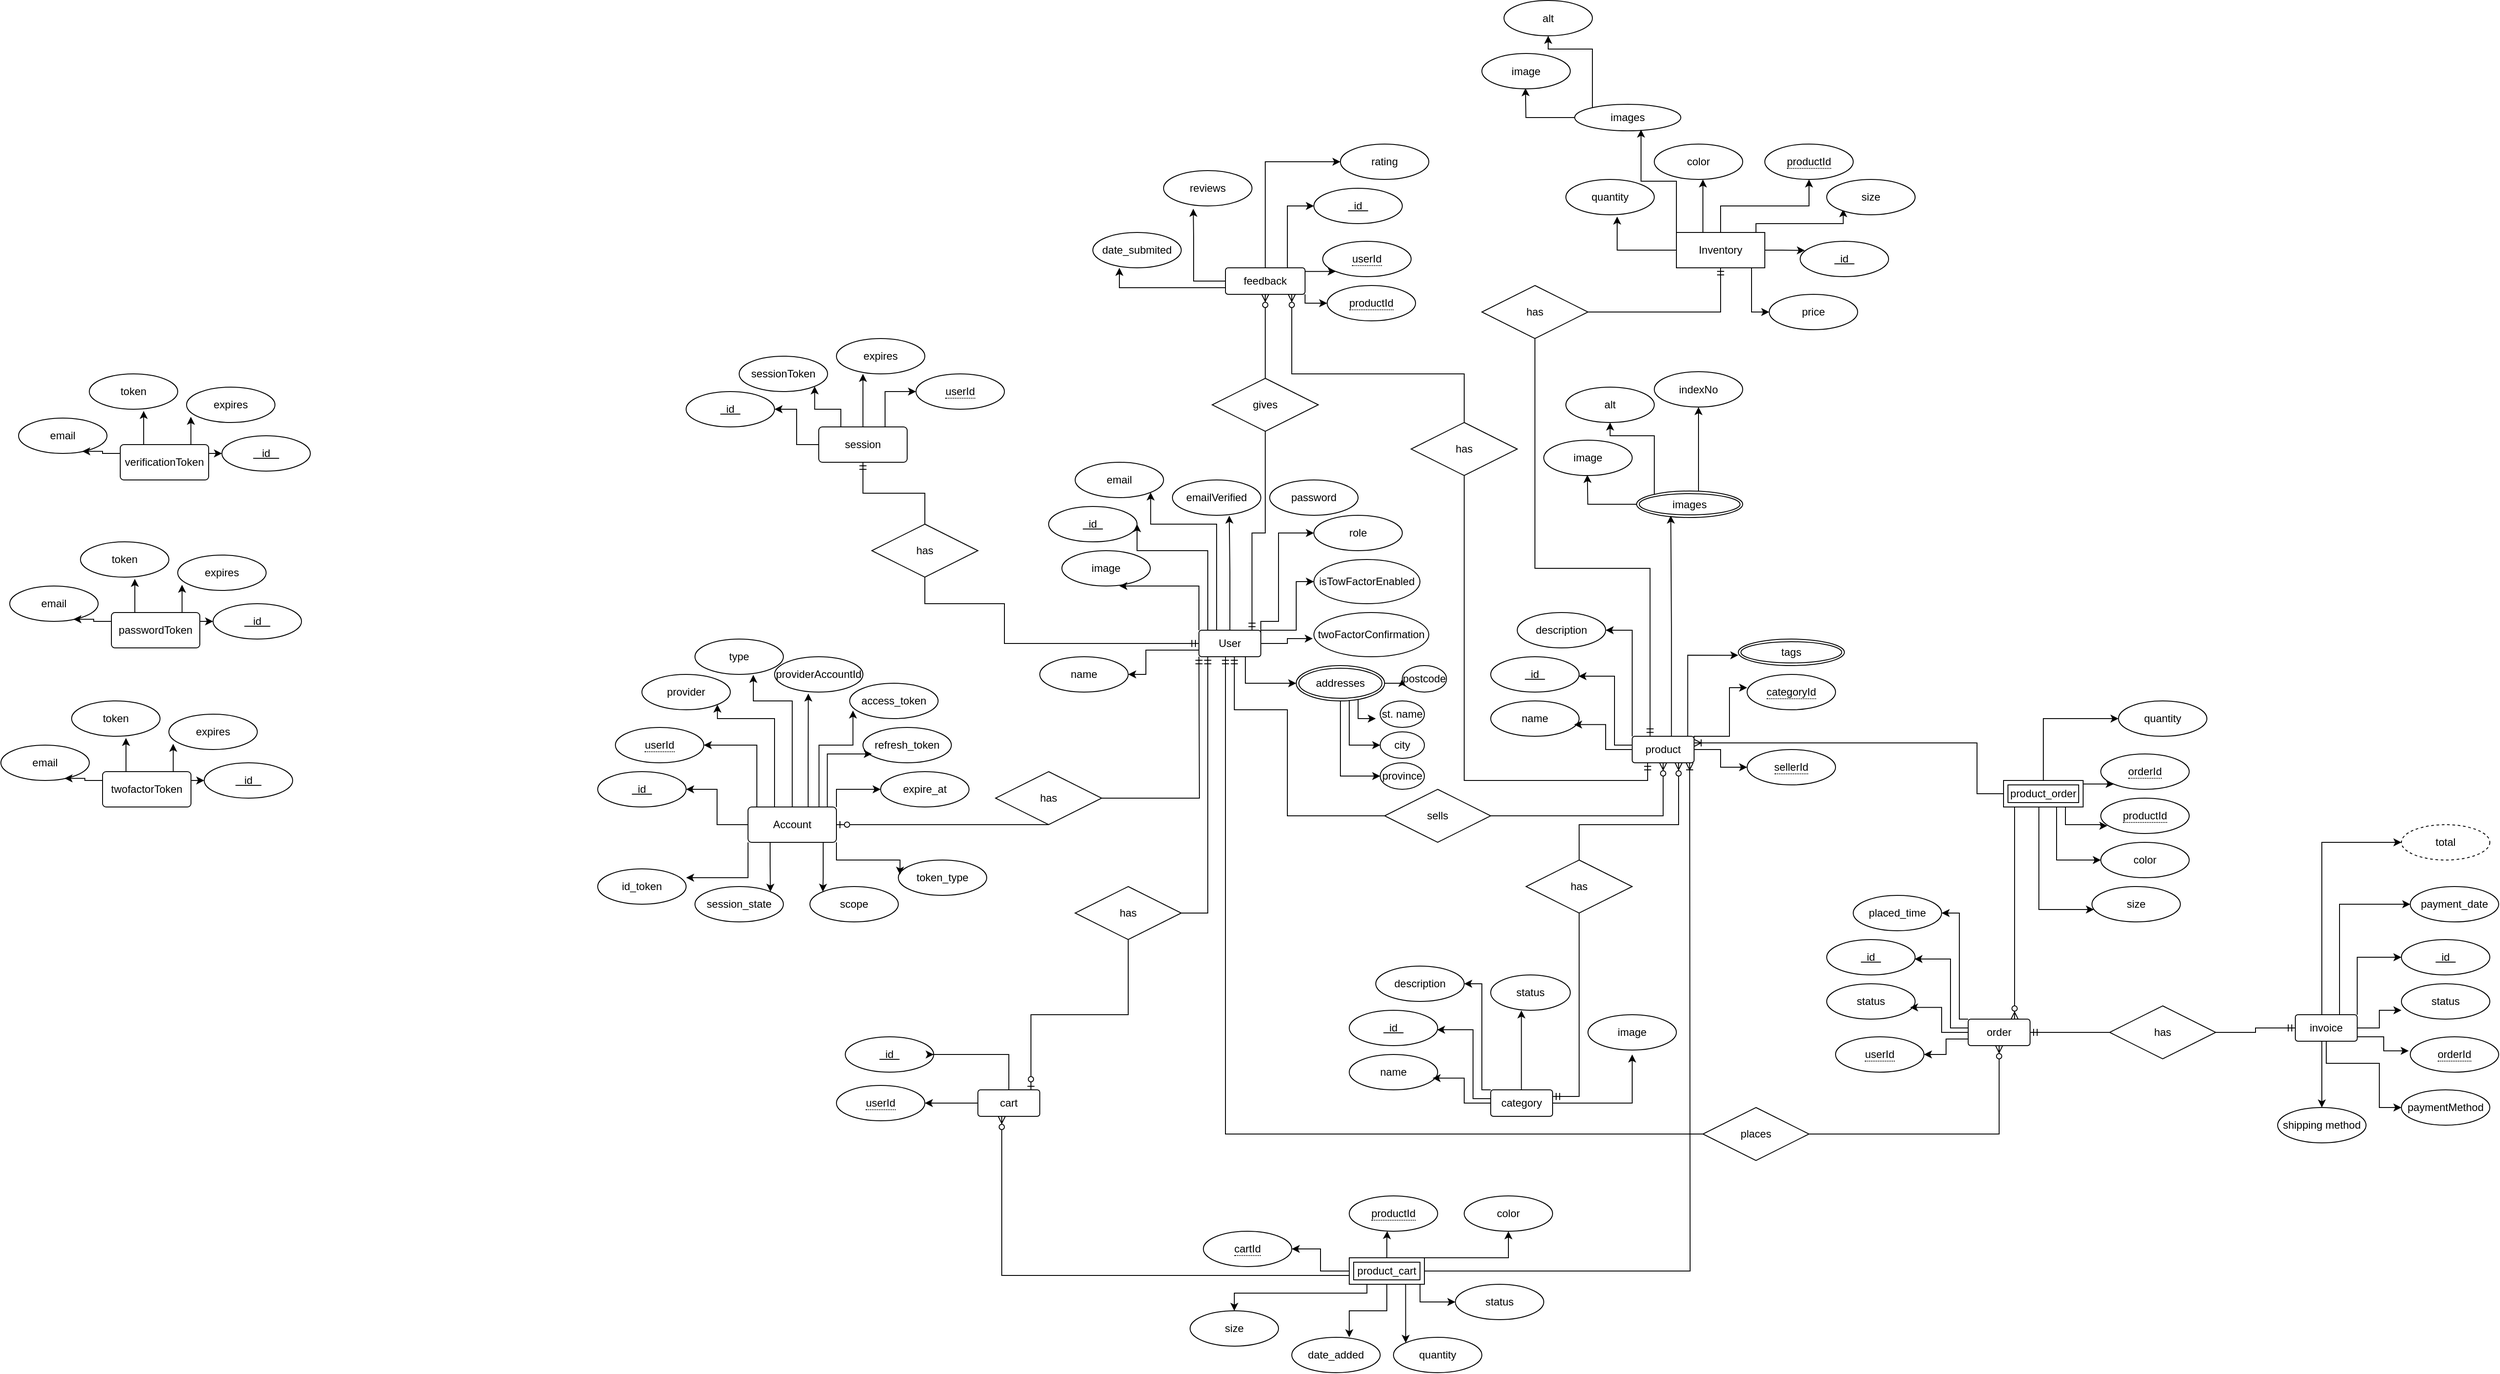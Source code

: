<mxfile version="24.4.13" type="github">
  <diagram id="R2lEEEUBdFMjLlhIrx00" name="Page-1">
    <mxGraphModel dx="2478" dy="1487" grid="1" gridSize="10" guides="1" tooltips="1" connect="1" arrows="1" fold="1" page="1" pageScale="1" pageWidth="850" pageHeight="1100" math="0" shadow="0" extFonts="Permanent Marker^https://fonts.googleapis.com/css?family=Permanent+Marker">
      <root>
        <mxCell id="0" />
        <mxCell id="1" parent="0" />
        <mxCell id="M6uvEseLIlFZfIpXj4Gl-4" value="&amp;nbsp; id&amp;nbsp;&amp;nbsp;" style="ellipse;whiteSpace=wrap;html=1;align=center;fontStyle=4;" parent="1" vertex="1">
          <mxGeometry x="-440" y="350" width="100" height="40" as="geometry" />
        </mxCell>
        <mxCell id="M6uvEseLIlFZfIpXj4Gl-44" style="edgeStyle=orthogonalEdgeStyle;rounded=0;orthogonalLoop=1;jettySize=auto;html=1;exitX=1;exitY=0.25;exitDx=0;exitDy=0;" parent="1" source="M6uvEseLIlFZfIpXj4Gl-5" edge="1">
          <mxGeometry relative="1" as="geometry">
            <mxPoint x="-140" y="435" as="targetPoint" />
            <Array as="points">
              <mxPoint x="-160" y="490" />
              <mxPoint x="-160" y="435" />
            </Array>
          </mxGeometry>
        </mxCell>
        <mxCell id="M6uvEseLIlFZfIpXj4Gl-45" style="edgeStyle=orthogonalEdgeStyle;rounded=0;orthogonalLoop=1;jettySize=auto;html=1;exitX=1;exitY=0;exitDx=0;exitDy=0;entryX=0;entryY=0.5;entryDx=0;entryDy=0;" parent="1" source="M6uvEseLIlFZfIpXj4Gl-5" target="M6uvEseLIlFZfIpXj4Gl-10" edge="1">
          <mxGeometry relative="1" as="geometry">
            <Array as="points">
              <mxPoint x="-180" y="480" />
              <mxPoint x="-180" y="380" />
            </Array>
          </mxGeometry>
        </mxCell>
        <mxCell id="M6uvEseLIlFZfIpXj4Gl-142" style="edgeStyle=orthogonalEdgeStyle;rounded=0;orthogonalLoop=1;jettySize=auto;html=1;exitX=0.75;exitY=1;exitDx=0;exitDy=0;entryX=0;entryY=0.5;entryDx=0;entryDy=0;" parent="1" source="M6uvEseLIlFZfIpXj4Gl-5" target="M6uvEseLIlFZfIpXj4Gl-139" edge="1">
          <mxGeometry relative="1" as="geometry" />
        </mxCell>
        <mxCell id="igc6wY87mEMWCfnMQ46z-16" style="edgeStyle=orthogonalEdgeStyle;rounded=0;orthogonalLoop=1;jettySize=auto;html=1;entryX=1;entryY=0.5;entryDx=0;entryDy=0;" parent="1" source="M6uvEseLIlFZfIpXj4Gl-5" target="M6uvEseLIlFZfIpXj4Gl-4" edge="1">
          <mxGeometry relative="1" as="geometry">
            <Array as="points">
              <mxPoint x="-260" y="400" />
              <mxPoint x="-340" y="400" />
            </Array>
          </mxGeometry>
        </mxCell>
        <mxCell id="igc6wY87mEMWCfnMQ46z-17" style="edgeStyle=orthogonalEdgeStyle;rounded=0;orthogonalLoop=1;jettySize=auto;html=1;entryX=1;entryY=1;entryDx=0;entryDy=0;" parent="1" source="M6uvEseLIlFZfIpXj4Gl-5" target="M6uvEseLIlFZfIpXj4Gl-7" edge="1">
          <mxGeometry relative="1" as="geometry">
            <Array as="points">
              <mxPoint x="-250" y="370" />
              <mxPoint x="-325" y="370" />
            </Array>
          </mxGeometry>
        </mxCell>
        <mxCell id="M6uvEseLIlFZfIpXj4Gl-5" value="User" style="rounded=1;arcSize=10;whiteSpace=wrap;html=1;align=center;" parent="1" vertex="1">
          <mxGeometry x="-270" y="490" width="70" height="30" as="geometry" />
        </mxCell>
        <mxCell id="M6uvEseLIlFZfIpXj4Gl-7" value="email" style="ellipse;whiteSpace=wrap;html=1;align=center;" parent="1" vertex="1">
          <mxGeometry x="-410" y="300" width="100" height="40" as="geometry" />
        </mxCell>
        <mxCell id="M6uvEseLIlFZfIpXj4Gl-8" value="emailVerified" style="ellipse;whiteSpace=wrap;html=1;align=center;" parent="1" vertex="1">
          <mxGeometry x="-300" y="320" width="100" height="40" as="geometry" />
        </mxCell>
        <mxCell id="M6uvEseLIlFZfIpXj4Gl-9" value="password" style="ellipse;whiteSpace=wrap;html=1;align=center;" parent="1" vertex="1">
          <mxGeometry x="-190" y="320" width="100" height="40" as="geometry" />
        </mxCell>
        <mxCell id="M6uvEseLIlFZfIpXj4Gl-10" value="role" style="ellipse;whiteSpace=wrap;html=1;align=center;" parent="1" vertex="1">
          <mxGeometry x="-140" y="360" width="100" height="40" as="geometry" />
        </mxCell>
        <mxCell id="M6uvEseLIlFZfIpXj4Gl-11" value="image" style="ellipse;whiteSpace=wrap;html=1;align=center;" parent="1" vertex="1">
          <mxGeometry x="-425" y="400" width="100" height="40" as="geometry" />
        </mxCell>
        <mxCell id="M6uvEseLIlFZfIpXj4Gl-12" value="isTowFactorEnabled" style="ellipse;whiteSpace=wrap;html=1;align=center;" parent="1" vertex="1">
          <mxGeometry x="-140" y="410" width="120" height="50" as="geometry" />
        </mxCell>
        <mxCell id="M6uvEseLIlFZfIpXj4Gl-34" value="twoFactorConfirmation" style="ellipse;whiteSpace=wrap;html=1;align=center;" parent="1" vertex="1">
          <mxGeometry x="-140" y="470" width="130" height="50" as="geometry" />
        </mxCell>
        <mxCell id="M6uvEseLIlFZfIpXj4Gl-43" style="edgeStyle=orthogonalEdgeStyle;rounded=0;orthogonalLoop=1;jettySize=auto;html=1;entryX=-0.01;entryY=0.589;entryDx=0;entryDy=0;entryPerimeter=0;" parent="1" source="M6uvEseLIlFZfIpXj4Gl-5" target="M6uvEseLIlFZfIpXj4Gl-34" edge="1">
          <mxGeometry relative="1" as="geometry" />
        </mxCell>
        <mxCell id="M6uvEseLIlFZfIpXj4Gl-61" style="edgeStyle=orthogonalEdgeStyle;rounded=0;orthogonalLoop=1;jettySize=auto;html=1;" parent="1" source="M6uvEseLIlFZfIpXj4Gl-46" target="M6uvEseLIlFZfIpXj4Gl-47" edge="1">
          <mxGeometry relative="1" as="geometry" />
        </mxCell>
        <mxCell id="M6uvEseLIlFZfIpXj4Gl-62" style="edgeStyle=orthogonalEdgeStyle;rounded=0;orthogonalLoop=1;jettySize=auto;html=1;exitX=0.25;exitY=0;exitDx=0;exitDy=0;entryX=1;entryY=0.5;entryDx=0;entryDy=0;" parent="1" source="M6uvEseLIlFZfIpXj4Gl-46" target="M6uvEseLIlFZfIpXj4Gl-49" edge="1">
          <mxGeometry relative="1" as="geometry">
            <Array as="points">
              <mxPoint x="-770" y="690" />
              <mxPoint x="-770" y="620" />
            </Array>
          </mxGeometry>
        </mxCell>
        <mxCell id="M6uvEseLIlFZfIpXj4Gl-63" style="edgeStyle=orthogonalEdgeStyle;rounded=0;orthogonalLoop=1;jettySize=auto;html=1;exitX=0.5;exitY=0;exitDx=0;exitDy=0;entryX=0.66;entryY=1.014;entryDx=0;entryDy=0;entryPerimeter=0;" parent="1" source="M6uvEseLIlFZfIpXj4Gl-46" target="M6uvEseLIlFZfIpXj4Gl-51" edge="1">
          <mxGeometry relative="1" as="geometry">
            <Array as="points">
              <mxPoint x="-730" y="570" />
              <mxPoint x="-774" y="570" />
            </Array>
          </mxGeometry>
        </mxCell>
        <mxCell id="M6uvEseLIlFZfIpXj4Gl-71" style="edgeStyle=orthogonalEdgeStyle;rounded=0;orthogonalLoop=1;jettySize=auto;html=1;exitX=0.25;exitY=1;exitDx=0;exitDy=0;entryX=1;entryY=0;entryDx=0;entryDy=0;" parent="1" source="M6uvEseLIlFZfIpXj4Gl-46" target="M6uvEseLIlFZfIpXj4Gl-59" edge="1">
          <mxGeometry relative="1" as="geometry" />
        </mxCell>
        <mxCell id="igc6wY87mEMWCfnMQ46z-6" style="edgeStyle=orthogonalEdgeStyle;rounded=0;orthogonalLoop=1;jettySize=auto;html=1;exitX=1;exitY=0;exitDx=0;exitDy=0;entryX=0;entryY=0.5;entryDx=0;entryDy=0;" parent="1" source="M6uvEseLIlFZfIpXj4Gl-46" target="M6uvEseLIlFZfIpXj4Gl-52" edge="1">
          <mxGeometry relative="1" as="geometry" />
        </mxCell>
        <mxCell id="igc6wY87mEMWCfnMQ46z-19" style="edgeStyle=orthogonalEdgeStyle;rounded=0;orthogonalLoop=1;jettySize=auto;html=1;entryX=0;entryY=0;entryDx=0;entryDy=0;" parent="1" source="M6uvEseLIlFZfIpXj4Gl-46" target="M6uvEseLIlFZfIpXj4Gl-56" edge="1">
          <mxGeometry relative="1" as="geometry">
            <Array as="points">
              <mxPoint x="-695" y="770" />
              <mxPoint x="-695" y="770" />
            </Array>
          </mxGeometry>
        </mxCell>
        <mxCell id="M6uvEseLIlFZfIpXj4Gl-46" value="Account" style="rounded=1;arcSize=10;whiteSpace=wrap;html=1;align=center;" parent="1" vertex="1">
          <mxGeometry x="-780" y="690" width="100" height="40" as="geometry" />
        </mxCell>
        <mxCell id="M6uvEseLIlFZfIpXj4Gl-47" value="&amp;nbsp; id&amp;nbsp;&amp;nbsp;" style="ellipse;whiteSpace=wrap;html=1;align=center;fontStyle=4;" parent="1" vertex="1">
          <mxGeometry x="-950" y="650" width="100" height="40" as="geometry" />
        </mxCell>
        <mxCell id="M6uvEseLIlFZfIpXj4Gl-49" value="&lt;span style=&quot;border-bottom: 1px dotted&quot;&gt;userId&lt;/span&gt;" style="ellipse;whiteSpace=wrap;html=1;align=center;" parent="1" vertex="1">
          <mxGeometry x="-930" y="600" width="100" height="40" as="geometry" />
        </mxCell>
        <mxCell id="M6uvEseLIlFZfIpXj4Gl-50" value="provider" style="ellipse;whiteSpace=wrap;html=1;align=center;" parent="1" vertex="1">
          <mxGeometry x="-900" y="540" width="100" height="40" as="geometry" />
        </mxCell>
        <mxCell id="M6uvEseLIlFZfIpXj4Gl-51" value="type" style="ellipse;whiteSpace=wrap;html=1;align=center;" parent="1" vertex="1">
          <mxGeometry x="-840" y="500" width="100" height="40" as="geometry" />
        </mxCell>
        <mxCell id="M6uvEseLIlFZfIpXj4Gl-52" value="expire_at" style="ellipse;whiteSpace=wrap;html=1;align=center;" parent="1" vertex="1">
          <mxGeometry x="-630" y="650" width="100" height="40" as="geometry" />
        </mxCell>
        <mxCell id="M6uvEseLIlFZfIpXj4Gl-53" value="token_type" style="ellipse;whiteSpace=wrap;html=1;align=center;" parent="1" vertex="1">
          <mxGeometry x="-610" y="750" width="100" height="40" as="geometry" />
        </mxCell>
        <mxCell id="M6uvEseLIlFZfIpXj4Gl-54" value="access_token" style="ellipse;whiteSpace=wrap;html=1;align=center;" parent="1" vertex="1">
          <mxGeometry x="-665" y="550" width="100" height="40" as="geometry" />
        </mxCell>
        <mxCell id="M6uvEseLIlFZfIpXj4Gl-55" value="providerAccountId" style="ellipse;whiteSpace=wrap;html=1;align=center;" parent="1" vertex="1">
          <mxGeometry x="-750" y="520" width="100" height="40" as="geometry" />
        </mxCell>
        <mxCell id="M6uvEseLIlFZfIpXj4Gl-56" value="scope" style="ellipse;whiteSpace=wrap;html=1;align=center;" parent="1" vertex="1">
          <mxGeometry x="-710" y="780" width="100" height="40" as="geometry" />
        </mxCell>
        <mxCell id="M6uvEseLIlFZfIpXj4Gl-57" value="refresh_token" style="ellipse;whiteSpace=wrap;html=1;align=center;" parent="1" vertex="1">
          <mxGeometry x="-650" y="600" width="100" height="40" as="geometry" />
        </mxCell>
        <mxCell id="M6uvEseLIlFZfIpXj4Gl-58" value="id_token" style="ellipse;whiteSpace=wrap;html=1;align=center;" parent="1" vertex="1">
          <mxGeometry x="-950" y="760" width="100" height="40" as="geometry" />
        </mxCell>
        <mxCell id="M6uvEseLIlFZfIpXj4Gl-59" value="session_state" style="ellipse;whiteSpace=wrap;html=1;align=center;" parent="1" vertex="1">
          <mxGeometry x="-840" y="780" width="100" height="40" as="geometry" />
        </mxCell>
        <mxCell id="M6uvEseLIlFZfIpXj4Gl-64" style="edgeStyle=orthogonalEdgeStyle;rounded=0;orthogonalLoop=1;jettySize=auto;html=1;exitX=0.75;exitY=0;exitDx=0;exitDy=0;entryX=1;entryY=1;entryDx=0;entryDy=0;" parent="1" source="M6uvEseLIlFZfIpXj4Gl-46" target="M6uvEseLIlFZfIpXj4Gl-50" edge="1">
          <mxGeometry relative="1" as="geometry">
            <Array as="points">
              <mxPoint x="-750" y="690" />
              <mxPoint x="-750" y="590" />
              <mxPoint x="-815" y="590" />
            </Array>
          </mxGeometry>
        </mxCell>
        <mxCell id="M6uvEseLIlFZfIpXj4Gl-66" style="edgeStyle=orthogonalEdgeStyle;rounded=0;orthogonalLoop=1;jettySize=auto;html=1;entryX=0.037;entryY=0.771;entryDx=0;entryDy=0;entryPerimeter=0;exitX=0.803;exitY=-0.005;exitDx=0;exitDy=0;exitPerimeter=0;" parent="1" source="M6uvEseLIlFZfIpXj4Gl-46" target="M6uvEseLIlFZfIpXj4Gl-54" edge="1">
          <mxGeometry relative="1" as="geometry">
            <Array as="points">
              <mxPoint x="-700" y="620" />
              <mxPoint x="-661" y="620" />
            </Array>
            <mxPoint x="-690" y="690" as="sourcePoint" />
          </mxGeometry>
        </mxCell>
        <mxCell id="M6uvEseLIlFZfIpXj4Gl-69" style="edgeStyle=orthogonalEdgeStyle;rounded=0;orthogonalLoop=1;jettySize=auto;html=1;exitX=1;exitY=1;exitDx=0;exitDy=0;entryX=0.019;entryY=0.414;entryDx=0;entryDy=0;entryPerimeter=0;" parent="1" source="M6uvEseLIlFZfIpXj4Gl-46" target="M6uvEseLIlFZfIpXj4Gl-53" edge="1">
          <mxGeometry relative="1" as="geometry">
            <Array as="points">
              <mxPoint x="-680" y="750" />
              <mxPoint x="-608" y="750" />
            </Array>
          </mxGeometry>
        </mxCell>
        <mxCell id="M6uvEseLIlFZfIpXj4Gl-72" style="edgeStyle=orthogonalEdgeStyle;rounded=0;orthogonalLoop=1;jettySize=auto;html=1;exitX=0;exitY=1;exitDx=0;exitDy=0;entryX=1;entryY=0.25;entryDx=0;entryDy=0;entryPerimeter=0;" parent="1" source="M6uvEseLIlFZfIpXj4Gl-46" target="M6uvEseLIlFZfIpXj4Gl-58" edge="1">
          <mxGeometry relative="1" as="geometry" />
        </mxCell>
        <mxCell id="M6uvEseLIlFZfIpXj4Gl-80" style="edgeStyle=orthogonalEdgeStyle;rounded=0;orthogonalLoop=1;jettySize=auto;html=1;exitX=0;exitY=0.5;exitDx=0;exitDy=0;entryX=1;entryY=0.5;entryDx=0;entryDy=0;" parent="1" source="M6uvEseLIlFZfIpXj4Gl-74" target="M6uvEseLIlFZfIpXj4Gl-78" edge="1">
          <mxGeometry relative="1" as="geometry" />
        </mxCell>
        <mxCell id="M6uvEseLIlFZfIpXj4Gl-81" style="edgeStyle=orthogonalEdgeStyle;rounded=0;orthogonalLoop=1;jettySize=auto;html=1;exitX=0.25;exitY=0;exitDx=0;exitDy=0;entryX=1;entryY=1;entryDx=0;entryDy=0;" parent="1" source="M6uvEseLIlFZfIpXj4Gl-74" target="M6uvEseLIlFZfIpXj4Gl-75" edge="1">
          <mxGeometry relative="1" as="geometry" />
        </mxCell>
        <mxCell id="M6uvEseLIlFZfIpXj4Gl-83" style="edgeStyle=orthogonalEdgeStyle;rounded=0;orthogonalLoop=1;jettySize=auto;html=1;exitX=0.75;exitY=0;exitDx=0;exitDy=0;entryX=0;entryY=0.5;entryDx=0;entryDy=0;" parent="1" source="M6uvEseLIlFZfIpXj4Gl-74" target="M6uvEseLIlFZfIpXj4Gl-79" edge="1">
          <mxGeometry relative="1" as="geometry" />
        </mxCell>
        <mxCell id="M6uvEseLIlFZfIpXj4Gl-74" value="session" style="rounded=1;arcSize=10;whiteSpace=wrap;html=1;align=center;" parent="1" vertex="1">
          <mxGeometry x="-700" y="260" width="100" height="40" as="geometry" />
        </mxCell>
        <mxCell id="M6uvEseLIlFZfIpXj4Gl-75" value="sessionToken" style="ellipse;whiteSpace=wrap;html=1;align=center;" parent="1" vertex="1">
          <mxGeometry x="-790" y="180" width="100" height="40" as="geometry" />
        </mxCell>
        <mxCell id="M6uvEseLIlFZfIpXj4Gl-76" value="expires" style="ellipse;whiteSpace=wrap;html=1;align=center;" parent="1" vertex="1">
          <mxGeometry x="-680" y="160" width="100" height="40" as="geometry" />
        </mxCell>
        <mxCell id="M6uvEseLIlFZfIpXj4Gl-78" value="&amp;nbsp; id&amp;nbsp;&amp;nbsp;" style="ellipse;whiteSpace=wrap;html=1;align=center;fontStyle=4;" parent="1" vertex="1">
          <mxGeometry x="-850" y="220" width="100" height="40" as="geometry" />
        </mxCell>
        <mxCell id="M6uvEseLIlFZfIpXj4Gl-79" value="&lt;span style=&quot;border-bottom: 1px dotted&quot;&gt;userId&lt;/span&gt;" style="ellipse;whiteSpace=wrap;html=1;align=center;" parent="1" vertex="1">
          <mxGeometry x="-590" y="200" width="100" height="40" as="geometry" />
        </mxCell>
        <mxCell id="M6uvEseLIlFZfIpXj4Gl-82" style="edgeStyle=orthogonalEdgeStyle;rounded=0;orthogonalLoop=1;jettySize=auto;html=1;entryX=0.3;entryY=1;entryDx=0;entryDy=0;entryPerimeter=0;" parent="1" source="M6uvEseLIlFZfIpXj4Gl-74" target="M6uvEseLIlFZfIpXj4Gl-76" edge="1">
          <mxGeometry relative="1" as="geometry" />
        </mxCell>
        <mxCell id="M6uvEseLIlFZfIpXj4Gl-99" style="edgeStyle=orthogonalEdgeStyle;rounded=0;orthogonalLoop=1;jettySize=auto;html=1;exitX=1;exitY=0.25;exitDx=0;exitDy=0;entryX=0;entryY=0.5;entryDx=0;entryDy=0;" parent="1" source="M6uvEseLIlFZfIpXj4Gl-90" target="M6uvEseLIlFZfIpXj4Gl-95" edge="1">
          <mxGeometry relative="1" as="geometry" />
        </mxCell>
        <mxCell id="M6uvEseLIlFZfIpXj4Gl-90" value="verificationToken" style="rounded=1;arcSize=10;whiteSpace=wrap;html=1;align=center;" parent="1" vertex="1">
          <mxGeometry x="-1490" y="280" width="100" height="40" as="geometry" />
        </mxCell>
        <mxCell id="M6uvEseLIlFZfIpXj4Gl-91" value="email" style="ellipse;whiteSpace=wrap;html=1;align=center;" parent="1" vertex="1">
          <mxGeometry x="-1605" y="250" width="100" height="40" as="geometry" />
        </mxCell>
        <mxCell id="M6uvEseLIlFZfIpXj4Gl-92" value="token" style="ellipse;whiteSpace=wrap;html=1;align=center;" parent="1" vertex="1">
          <mxGeometry x="-1525" y="200" width="100" height="40" as="geometry" />
        </mxCell>
        <mxCell id="M6uvEseLIlFZfIpXj4Gl-94" value="expires" style="ellipse;whiteSpace=wrap;html=1;align=center;" parent="1" vertex="1">
          <mxGeometry x="-1415" y="215" width="100" height="40" as="geometry" />
        </mxCell>
        <mxCell id="M6uvEseLIlFZfIpXj4Gl-95" value="&amp;nbsp; &amp;nbsp;id&amp;nbsp; &amp;nbsp;" style="ellipse;whiteSpace=wrap;html=1;align=center;fontStyle=4;" parent="1" vertex="1">
          <mxGeometry x="-1375" y="270" width="100" height="40" as="geometry" />
        </mxCell>
        <mxCell id="M6uvEseLIlFZfIpXj4Gl-96" style="edgeStyle=orthogonalEdgeStyle;rounded=0;orthogonalLoop=1;jettySize=auto;html=1;exitX=0;exitY=0.25;exitDx=0;exitDy=0;entryX=0.72;entryY=0.94;entryDx=0;entryDy=0;entryPerimeter=0;" parent="1" source="M6uvEseLIlFZfIpXj4Gl-90" target="M6uvEseLIlFZfIpXj4Gl-91" edge="1">
          <mxGeometry relative="1" as="geometry" />
        </mxCell>
        <mxCell id="M6uvEseLIlFZfIpXj4Gl-97" style="edgeStyle=orthogonalEdgeStyle;rounded=0;orthogonalLoop=1;jettySize=auto;html=1;exitX=0.25;exitY=0;exitDx=0;exitDy=0;entryX=0.615;entryY=1.048;entryDx=0;entryDy=0;entryPerimeter=0;" parent="1" source="M6uvEseLIlFZfIpXj4Gl-90" target="M6uvEseLIlFZfIpXj4Gl-92" edge="1">
          <mxGeometry relative="1" as="geometry" />
        </mxCell>
        <mxCell id="M6uvEseLIlFZfIpXj4Gl-98" style="edgeStyle=orthogonalEdgeStyle;rounded=0;orthogonalLoop=1;jettySize=auto;html=1;exitX=0.75;exitY=0;exitDx=0;exitDy=0;entryX=0.049;entryY=0.839;entryDx=0;entryDy=0;entryPerimeter=0;" parent="1" source="M6uvEseLIlFZfIpXj4Gl-90" target="M6uvEseLIlFZfIpXj4Gl-94" edge="1">
          <mxGeometry relative="1" as="geometry" />
        </mxCell>
        <mxCell id="M6uvEseLIlFZfIpXj4Gl-100" style="edgeStyle=orthogonalEdgeStyle;rounded=0;orthogonalLoop=1;jettySize=auto;html=1;exitX=1;exitY=0.25;exitDx=0;exitDy=0;entryX=0;entryY=0.5;entryDx=0;entryDy=0;" parent="1" source="M6uvEseLIlFZfIpXj4Gl-101" target="M6uvEseLIlFZfIpXj4Gl-105" edge="1">
          <mxGeometry relative="1" as="geometry" />
        </mxCell>
        <mxCell id="M6uvEseLIlFZfIpXj4Gl-101" value="passwordToken" style="rounded=1;arcSize=10;whiteSpace=wrap;html=1;align=center;" parent="1" vertex="1">
          <mxGeometry x="-1500" y="470" width="100" height="40" as="geometry" />
        </mxCell>
        <mxCell id="M6uvEseLIlFZfIpXj4Gl-102" value="email" style="ellipse;whiteSpace=wrap;html=1;align=center;" parent="1" vertex="1">
          <mxGeometry x="-1615" y="440" width="100" height="40" as="geometry" />
        </mxCell>
        <mxCell id="M6uvEseLIlFZfIpXj4Gl-103" value="token" style="ellipse;whiteSpace=wrap;html=1;align=center;" parent="1" vertex="1">
          <mxGeometry x="-1535" y="390" width="100" height="40" as="geometry" />
        </mxCell>
        <mxCell id="M6uvEseLIlFZfIpXj4Gl-104" value="expires" style="ellipse;whiteSpace=wrap;html=1;align=center;" parent="1" vertex="1">
          <mxGeometry x="-1425" y="405" width="100" height="40" as="geometry" />
        </mxCell>
        <mxCell id="M6uvEseLIlFZfIpXj4Gl-105" value="&amp;nbsp; &amp;nbsp;id&amp;nbsp; &amp;nbsp;" style="ellipse;whiteSpace=wrap;html=1;align=center;fontStyle=4;" parent="1" vertex="1">
          <mxGeometry x="-1385" y="460" width="100" height="40" as="geometry" />
        </mxCell>
        <mxCell id="M6uvEseLIlFZfIpXj4Gl-106" style="edgeStyle=orthogonalEdgeStyle;rounded=0;orthogonalLoop=1;jettySize=auto;html=1;exitX=0;exitY=0.25;exitDx=0;exitDy=0;entryX=0.72;entryY=0.94;entryDx=0;entryDy=0;entryPerimeter=0;" parent="1" source="M6uvEseLIlFZfIpXj4Gl-101" target="M6uvEseLIlFZfIpXj4Gl-102" edge="1">
          <mxGeometry relative="1" as="geometry" />
        </mxCell>
        <mxCell id="M6uvEseLIlFZfIpXj4Gl-107" style="edgeStyle=orthogonalEdgeStyle;rounded=0;orthogonalLoop=1;jettySize=auto;html=1;exitX=0.25;exitY=0;exitDx=0;exitDy=0;entryX=0.615;entryY=1.048;entryDx=0;entryDy=0;entryPerimeter=0;" parent="1" source="M6uvEseLIlFZfIpXj4Gl-101" target="M6uvEseLIlFZfIpXj4Gl-103" edge="1">
          <mxGeometry relative="1" as="geometry" />
        </mxCell>
        <mxCell id="M6uvEseLIlFZfIpXj4Gl-108" style="edgeStyle=orthogonalEdgeStyle;rounded=0;orthogonalLoop=1;jettySize=auto;html=1;exitX=0.75;exitY=0;exitDx=0;exitDy=0;entryX=0.049;entryY=0.839;entryDx=0;entryDy=0;entryPerimeter=0;" parent="1" source="M6uvEseLIlFZfIpXj4Gl-101" target="M6uvEseLIlFZfIpXj4Gl-104" edge="1">
          <mxGeometry relative="1" as="geometry" />
        </mxCell>
        <mxCell id="M6uvEseLIlFZfIpXj4Gl-109" style="edgeStyle=orthogonalEdgeStyle;rounded=0;orthogonalLoop=1;jettySize=auto;html=1;exitX=1;exitY=0.25;exitDx=0;exitDy=0;entryX=0;entryY=0.5;entryDx=0;entryDy=0;" parent="1" source="M6uvEseLIlFZfIpXj4Gl-110" target="M6uvEseLIlFZfIpXj4Gl-114" edge="1">
          <mxGeometry relative="1" as="geometry" />
        </mxCell>
        <mxCell id="M6uvEseLIlFZfIpXj4Gl-110" value="twofactorToken" style="rounded=1;arcSize=10;whiteSpace=wrap;html=1;align=center;" parent="1" vertex="1">
          <mxGeometry x="-1510" y="650" width="100" height="40" as="geometry" />
        </mxCell>
        <mxCell id="M6uvEseLIlFZfIpXj4Gl-111" value="email" style="ellipse;whiteSpace=wrap;html=1;align=center;" parent="1" vertex="1">
          <mxGeometry x="-1625" y="620" width="100" height="40" as="geometry" />
        </mxCell>
        <mxCell id="M6uvEseLIlFZfIpXj4Gl-112" value="token" style="ellipse;whiteSpace=wrap;html=1;align=center;" parent="1" vertex="1">
          <mxGeometry x="-1545" y="570" width="100" height="40" as="geometry" />
        </mxCell>
        <mxCell id="M6uvEseLIlFZfIpXj4Gl-113" value="expires" style="ellipse;whiteSpace=wrap;html=1;align=center;" parent="1" vertex="1">
          <mxGeometry x="-1435" y="585" width="100" height="40" as="geometry" />
        </mxCell>
        <mxCell id="M6uvEseLIlFZfIpXj4Gl-114" value="&amp;nbsp; &amp;nbsp;id&amp;nbsp; &amp;nbsp;" style="ellipse;whiteSpace=wrap;html=1;align=center;fontStyle=4;" parent="1" vertex="1">
          <mxGeometry x="-1395" y="640" width="100" height="40" as="geometry" />
        </mxCell>
        <mxCell id="M6uvEseLIlFZfIpXj4Gl-115" style="edgeStyle=orthogonalEdgeStyle;rounded=0;orthogonalLoop=1;jettySize=auto;html=1;exitX=0;exitY=0.25;exitDx=0;exitDy=0;entryX=0.72;entryY=0.94;entryDx=0;entryDy=0;entryPerimeter=0;" parent="1" source="M6uvEseLIlFZfIpXj4Gl-110" target="M6uvEseLIlFZfIpXj4Gl-111" edge="1">
          <mxGeometry relative="1" as="geometry" />
        </mxCell>
        <mxCell id="M6uvEseLIlFZfIpXj4Gl-116" style="edgeStyle=orthogonalEdgeStyle;rounded=0;orthogonalLoop=1;jettySize=auto;html=1;exitX=0.25;exitY=0;exitDx=0;exitDy=0;entryX=0.615;entryY=1.048;entryDx=0;entryDy=0;entryPerimeter=0;" parent="1" source="M6uvEseLIlFZfIpXj4Gl-110" target="M6uvEseLIlFZfIpXj4Gl-112" edge="1">
          <mxGeometry relative="1" as="geometry" />
        </mxCell>
        <mxCell id="M6uvEseLIlFZfIpXj4Gl-117" style="edgeStyle=orthogonalEdgeStyle;rounded=0;orthogonalLoop=1;jettySize=auto;html=1;exitX=0.75;exitY=0;exitDx=0;exitDy=0;entryX=0.049;entryY=0.839;entryDx=0;entryDy=0;entryPerimeter=0;" parent="1" source="M6uvEseLIlFZfIpXj4Gl-110" target="M6uvEseLIlFZfIpXj4Gl-113" edge="1">
          <mxGeometry relative="1" as="geometry" />
        </mxCell>
        <mxCell id="M6uvEseLIlFZfIpXj4Gl-119" value="&amp;nbsp; id&amp;nbsp;&amp;nbsp;" style="ellipse;whiteSpace=wrap;html=1;align=center;fontStyle=4;" parent="1" vertex="1">
          <mxGeometry x="60" y="520" width="100" height="40" as="geometry" />
        </mxCell>
        <mxCell id="M6uvEseLIlFZfIpXj4Gl-120" style="edgeStyle=orthogonalEdgeStyle;rounded=0;orthogonalLoop=1;jettySize=auto;html=1;entryX=1;entryY=0.5;entryDx=0;entryDy=0;" parent="1" source="M6uvEseLIlFZfIpXj4Gl-124" target="M6uvEseLIlFZfIpXj4Gl-125" edge="1">
          <mxGeometry relative="1" as="geometry">
            <Array as="points">
              <mxPoint x="220" y="490" />
            </Array>
          </mxGeometry>
        </mxCell>
        <mxCell id="M6uvEseLIlFZfIpXj4Gl-122" style="edgeStyle=orthogonalEdgeStyle;rounded=0;orthogonalLoop=1;jettySize=auto;html=1;exitX=1;exitY=0.25;exitDx=0;exitDy=0;" parent="1" source="M6uvEseLIlFZfIpXj4Gl-124" edge="1">
          <mxGeometry relative="1" as="geometry">
            <Array as="points">
              <mxPoint x="330" y="610" />
              <mxPoint x="330" y="555" />
            </Array>
            <mxPoint x="350" y="555" as="targetPoint" />
          </mxGeometry>
        </mxCell>
        <mxCell id="M6uvEseLIlFZfIpXj4Gl-124" value="product" style="rounded=1;arcSize=10;whiteSpace=wrap;html=1;align=center;" parent="1" vertex="1">
          <mxGeometry x="220" y="610" width="70" height="30" as="geometry" />
        </mxCell>
        <mxCell id="M6uvEseLIlFZfIpXj4Gl-125" value="description" style="ellipse;whiteSpace=wrap;html=1;align=center;" parent="1" vertex="1">
          <mxGeometry x="90" y="470" width="100" height="40" as="geometry" />
        </mxCell>
        <mxCell id="M6uvEseLIlFZfIpXj4Gl-127" value="price" style="ellipse;whiteSpace=wrap;html=1;align=center;" parent="1" vertex="1">
          <mxGeometry x="375" y="110" width="100" height="40" as="geometry" />
        </mxCell>
        <mxCell id="M6uvEseLIlFZfIpXj4Gl-129" value="name" style="ellipse;whiteSpace=wrap;html=1;align=center;" parent="1" vertex="1">
          <mxGeometry x="60" y="570" width="100" height="40" as="geometry" />
        </mxCell>
        <mxCell id="M6uvEseLIlFZfIpXj4Gl-132" style="edgeStyle=orthogonalEdgeStyle;rounded=0;orthogonalLoop=1;jettySize=auto;html=1;entryX=0.943;entryY=0.669;entryDx=0;entryDy=0;entryPerimeter=0;" parent="1" source="M6uvEseLIlFZfIpXj4Gl-124" target="M6uvEseLIlFZfIpXj4Gl-129" edge="1">
          <mxGeometry relative="1" as="geometry" />
        </mxCell>
        <mxCell id="M6uvEseLIlFZfIpXj4Gl-133" style="edgeStyle=orthogonalEdgeStyle;rounded=0;orthogonalLoop=1;jettySize=auto;html=1;entryX=0.993;entryY=0.551;entryDx=0;entryDy=0;entryPerimeter=0;" parent="1" source="M6uvEseLIlFZfIpXj4Gl-124" target="M6uvEseLIlFZfIpXj4Gl-119" edge="1">
          <mxGeometry relative="1" as="geometry">
            <Array as="points">
              <mxPoint x="200" y="620" />
              <mxPoint x="200" y="542" />
            </Array>
          </mxGeometry>
        </mxCell>
        <mxCell id="M6uvEseLIlFZfIpXj4Gl-135" style="edgeStyle=orthogonalEdgeStyle;rounded=0;orthogonalLoop=1;jettySize=auto;html=1;entryX=0;entryY=0.5;entryDx=0;entryDy=0;" parent="1" source="M6uvEseLIlFZfIpXj4Gl-124" target="M6uvEseLIlFZfIpXj4Gl-144" edge="1">
          <mxGeometry relative="1" as="geometry">
            <mxPoint x="348.7" y="619.45" as="targetPoint" />
          </mxGeometry>
        </mxCell>
        <mxCell id="M6uvEseLIlFZfIpXj4Gl-136" value="name" style="ellipse;whiteSpace=wrap;html=1;align=center;" parent="1" vertex="1">
          <mxGeometry x="-450" y="520" width="100" height="40" as="geometry" />
        </mxCell>
        <mxCell id="7U9PphhysYI-u7HBj0Kk-34" style="edgeStyle=orthogonalEdgeStyle;rounded=0;orthogonalLoop=1;jettySize=auto;html=1;entryX=0;entryY=0.5;entryDx=0;entryDy=0;" parent="1" source="M6uvEseLIlFZfIpXj4Gl-139" target="7U9PphhysYI-u7HBj0Kk-33" edge="1">
          <mxGeometry relative="1" as="geometry" />
        </mxCell>
        <mxCell id="7U9PphhysYI-u7HBj0Kk-35" style="edgeStyle=orthogonalEdgeStyle;rounded=0;orthogonalLoop=1;jettySize=auto;html=1;" parent="1" source="M6uvEseLIlFZfIpXj4Gl-139" edge="1">
          <mxGeometry relative="1" as="geometry">
            <mxPoint x="-70" y="590" as="targetPoint" />
            <Array as="points">
              <mxPoint x="-90" y="590" />
            </Array>
          </mxGeometry>
        </mxCell>
        <mxCell id="7U9PphhysYI-u7HBj0Kk-36" style="edgeStyle=orthogonalEdgeStyle;rounded=0;orthogonalLoop=1;jettySize=auto;html=1;entryX=0;entryY=0.5;entryDx=0;entryDy=0;" parent="1" source="M6uvEseLIlFZfIpXj4Gl-139" target="7U9PphhysYI-u7HBj0Kk-31" edge="1">
          <mxGeometry relative="1" as="geometry">
            <Array as="points">
              <mxPoint x="-100" y="620" />
            </Array>
          </mxGeometry>
        </mxCell>
        <mxCell id="7U9PphhysYI-u7HBj0Kk-37" style="edgeStyle=orthogonalEdgeStyle;rounded=0;orthogonalLoop=1;jettySize=auto;html=1;entryX=0;entryY=0.5;entryDx=0;entryDy=0;" parent="1" source="M6uvEseLIlFZfIpXj4Gl-139" target="7U9PphhysYI-u7HBj0Kk-30" edge="1">
          <mxGeometry relative="1" as="geometry" />
        </mxCell>
        <mxCell id="M6uvEseLIlFZfIpXj4Gl-139" value="addresses" style="ellipse;shape=doubleEllipse;margin=3;whiteSpace=wrap;html=1;align=center;" parent="1" vertex="1">
          <mxGeometry x="-160" y="530" width="100" height="40" as="geometry" />
        </mxCell>
        <mxCell id="M6uvEseLIlFZfIpXj4Gl-140" style="edgeStyle=orthogonalEdgeStyle;rounded=0;orthogonalLoop=1;jettySize=auto;html=1;exitX=0;exitY=0.75;exitDx=0;exitDy=0;" parent="1" source="M6uvEseLIlFZfIpXj4Gl-5" target="M6uvEseLIlFZfIpXj4Gl-136" edge="1">
          <mxGeometry relative="1" as="geometry">
            <mxPoint x="-330" y="540" as="targetPoint" />
            <Array as="points">
              <mxPoint x="-330" y="513" />
              <mxPoint x="-330" y="540" />
            </Array>
          </mxGeometry>
        </mxCell>
        <mxCell id="M6uvEseLIlFZfIpXj4Gl-143" value="&lt;span style=&quot;border-bottom: 1px dotted&quot;&gt;categoryId&lt;/span&gt;" style="ellipse;whiteSpace=wrap;html=1;align=center;" parent="1" vertex="1">
          <mxGeometry x="350" y="540" width="100" height="40" as="geometry" />
        </mxCell>
        <mxCell id="M6uvEseLIlFZfIpXj4Gl-144" value="&lt;span style=&quot;border-bottom: 1px dotted&quot;&gt;sellerId&lt;/span&gt;" style="ellipse;whiteSpace=wrap;html=1;align=center;" parent="1" vertex="1">
          <mxGeometry x="350" y="625" width="100" height="40" as="geometry" />
        </mxCell>
        <mxCell id="M6uvEseLIlFZfIpXj4Gl-145" value="&amp;nbsp; id&amp;nbsp;&amp;nbsp;" style="ellipse;whiteSpace=wrap;html=1;align=center;fontStyle=4;" parent="1" vertex="1">
          <mxGeometry x="-100" y="920" width="100" height="40" as="geometry" />
        </mxCell>
        <mxCell id="M6uvEseLIlFZfIpXj4Gl-146" style="edgeStyle=orthogonalEdgeStyle;rounded=0;orthogonalLoop=1;jettySize=auto;html=1;entryX=1;entryY=0.5;entryDx=0;entryDy=0;" parent="1" source="M6uvEseLIlFZfIpXj4Gl-150" target="M6uvEseLIlFZfIpXj4Gl-151" edge="1">
          <mxGeometry relative="1" as="geometry">
            <Array as="points">
              <mxPoint x="50" y="1010" />
              <mxPoint x="50" y="890" />
            </Array>
          </mxGeometry>
        </mxCell>
        <mxCell id="M6uvEseLIlFZfIpXj4Gl-147" style="edgeStyle=orthogonalEdgeStyle;rounded=0;orthogonalLoop=1;jettySize=auto;html=1;entryX=0.386;entryY=1.003;entryDx=0;entryDy=0;entryPerimeter=0;" parent="1" source="M6uvEseLIlFZfIpXj4Gl-150" target="M6uvEseLIlFZfIpXj4Gl-152" edge="1">
          <mxGeometry relative="1" as="geometry">
            <Array as="points">
              <mxPoint x="95" y="920" />
            </Array>
          </mxGeometry>
        </mxCell>
        <mxCell id="M6uvEseLIlFZfIpXj4Gl-150" value="category" style="rounded=1;arcSize=10;whiteSpace=wrap;html=1;align=center;" parent="1" vertex="1">
          <mxGeometry x="60" y="1010" width="70" height="30" as="geometry" />
        </mxCell>
        <mxCell id="M6uvEseLIlFZfIpXj4Gl-151" value="description" style="ellipse;whiteSpace=wrap;html=1;align=center;" parent="1" vertex="1">
          <mxGeometry x="-70" y="870" width="100" height="40" as="geometry" />
        </mxCell>
        <mxCell id="M6uvEseLIlFZfIpXj4Gl-152" value="status" style="ellipse;whiteSpace=wrap;html=1;align=center;" parent="1" vertex="1">
          <mxGeometry x="60" y="880" width="90" height="40" as="geometry" />
        </mxCell>
        <mxCell id="M6uvEseLIlFZfIpXj4Gl-153" value="image" style="ellipse;whiteSpace=wrap;html=1;align=center;" parent="1" vertex="1">
          <mxGeometry x="170" y="925" width="100" height="40" as="geometry" />
        </mxCell>
        <mxCell id="M6uvEseLIlFZfIpXj4Gl-155" value="name" style="ellipse;whiteSpace=wrap;html=1;align=center;" parent="1" vertex="1">
          <mxGeometry x="-100" y="970" width="100" height="40" as="geometry" />
        </mxCell>
        <mxCell id="M6uvEseLIlFZfIpXj4Gl-156" style="edgeStyle=orthogonalEdgeStyle;rounded=0;orthogonalLoop=1;jettySize=auto;html=1;entryX=0.943;entryY=0.669;entryDx=0;entryDy=0;entryPerimeter=0;" parent="1" source="M6uvEseLIlFZfIpXj4Gl-150" target="M6uvEseLIlFZfIpXj4Gl-155" edge="1">
          <mxGeometry relative="1" as="geometry" />
        </mxCell>
        <mxCell id="M6uvEseLIlFZfIpXj4Gl-157" style="edgeStyle=orthogonalEdgeStyle;rounded=0;orthogonalLoop=1;jettySize=auto;html=1;entryX=0.993;entryY=0.551;entryDx=0;entryDy=0;entryPerimeter=0;" parent="1" source="M6uvEseLIlFZfIpXj4Gl-150" target="M6uvEseLIlFZfIpXj4Gl-145" edge="1">
          <mxGeometry relative="1" as="geometry">
            <Array as="points">
              <mxPoint x="40" y="1020" />
              <mxPoint x="40" y="942" />
            </Array>
          </mxGeometry>
        </mxCell>
        <mxCell id="M6uvEseLIlFZfIpXj4Gl-158" style="edgeStyle=orthogonalEdgeStyle;rounded=0;orthogonalLoop=1;jettySize=auto;html=1;" parent="1" source="M6uvEseLIlFZfIpXj4Gl-150" edge="1">
          <mxGeometry relative="1" as="geometry">
            <Array as="points">
              <mxPoint x="220" y="1025" />
            </Array>
            <mxPoint x="220" y="970" as="targetPoint" />
          </mxGeometry>
        </mxCell>
        <mxCell id="M6uvEseLIlFZfIpXj4Gl-163" style="edgeStyle=orthogonalEdgeStyle;rounded=0;orthogonalLoop=1;jettySize=auto;html=1;entryX=0.5;entryY=1;entryDx=0;entryDy=0;" parent="1" source="M6uvEseLIlFZfIpXj4Gl-165" target="M6uvEseLIlFZfIpXj4Gl-166" edge="1">
          <mxGeometry relative="1" as="geometry">
            <Array as="points">
              <mxPoint x="245" y="270" />
              <mxPoint x="195" y="270" />
            </Array>
          </mxGeometry>
        </mxCell>
        <mxCell id="M6uvEseLIlFZfIpXj4Gl-164" style="edgeStyle=orthogonalEdgeStyle;rounded=0;orthogonalLoop=1;jettySize=auto;html=1;" parent="1" source="M6uvEseLIlFZfIpXj4Gl-165" target="M6uvEseLIlFZfIpXj4Gl-167" edge="1">
          <mxGeometry relative="1" as="geometry">
            <Array as="points">
              <mxPoint x="295" y="280" />
              <mxPoint x="295" y="280" />
            </Array>
          </mxGeometry>
        </mxCell>
        <mxCell id="M6uvEseLIlFZfIpXj4Gl-165" value="images" style="ellipse;shape=doubleEllipse;margin=3;whiteSpace=wrap;html=1;align=center;" parent="1" vertex="1">
          <mxGeometry x="225" y="332.5" width="120" height="30" as="geometry" />
        </mxCell>
        <mxCell id="M6uvEseLIlFZfIpXj4Gl-166" value="alt" style="ellipse;whiteSpace=wrap;html=1;align=center;" parent="1" vertex="1">
          <mxGeometry x="145" y="215" width="100" height="40" as="geometry" />
        </mxCell>
        <mxCell id="M6uvEseLIlFZfIpXj4Gl-167" value="indexNo" style="ellipse;whiteSpace=wrap;html=1;align=center;" parent="1" vertex="1">
          <mxGeometry x="245" y="197.5" width="100" height="40" as="geometry" />
        </mxCell>
        <mxCell id="M6uvEseLIlFZfIpXj4Gl-169" value="image" style="ellipse;whiteSpace=wrap;html=1;align=center;" parent="1" vertex="1">
          <mxGeometry x="120" y="275" width="100" height="40" as="geometry" />
        </mxCell>
        <mxCell id="M6uvEseLIlFZfIpXj4Gl-170" style="edgeStyle=orthogonalEdgeStyle;rounded=0;orthogonalLoop=1;jettySize=auto;html=1;entryX=0.943;entryY=0.669;entryDx=0;entryDy=0;entryPerimeter=0;" parent="1" source="M6uvEseLIlFZfIpXj4Gl-165" edge="1">
          <mxGeometry relative="1" as="geometry">
            <mxPoint x="169.3" y="314.26" as="targetPoint" />
          </mxGeometry>
        </mxCell>
        <mxCell id="M6uvEseLIlFZfIpXj4Gl-189" value="has" style="shape=rhombus;perimeter=rhombusPerimeter;whiteSpace=wrap;html=1;align=center;" parent="1" vertex="1">
          <mxGeometry x="-500" y="650" width="120" height="60" as="geometry" />
        </mxCell>
        <mxCell id="M6uvEseLIlFZfIpXj4Gl-196" value="" style="edgeStyle=orthogonalEdgeStyle;fontSize=12;html=1;endArrow=ERmandOne;rounded=0;exitX=1;exitY=0.5;exitDx=0;exitDy=0;" parent="1" source="M6uvEseLIlFZfIpXj4Gl-189" edge="1">
          <mxGeometry width="100" height="100" relative="1" as="geometry">
            <mxPoint x="-530" y="610" as="sourcePoint" />
            <mxPoint x="-270" y="520" as="targetPoint" />
          </mxGeometry>
        </mxCell>
        <mxCell id="M6uvEseLIlFZfIpXj4Gl-197" value="" style="edgeStyle=orthogonalEdgeStyle;fontSize=12;html=1;endArrow=ERzeroToOne;endFill=1;rounded=0;" parent="1" source="M6uvEseLIlFZfIpXj4Gl-189" target="M6uvEseLIlFZfIpXj4Gl-46" edge="1">
          <mxGeometry width="100" height="100" relative="1" as="geometry">
            <mxPoint x="-470" y="760" as="sourcePoint" />
            <mxPoint x="-370" y="660" as="targetPoint" />
            <Array as="points">
              <mxPoint x="-520" y="710" />
              <mxPoint x="-520" y="710" />
            </Array>
          </mxGeometry>
        </mxCell>
        <mxCell id="M6uvEseLIlFZfIpXj4Gl-204" style="edgeStyle=orthogonalEdgeStyle;fontSize=12;html=1;endArrow=ERmandOne;rounded=0;exitX=0.5;exitY=1;exitDx=0;exitDy=0;" parent="1" source="M6uvEseLIlFZfIpXj4Gl-202" target="M6uvEseLIlFZfIpXj4Gl-5" edge="1">
          <mxGeometry relative="1" as="geometry">
            <Array as="points">
              <mxPoint x="-580" y="460" />
              <mxPoint x="-490" y="460" />
              <mxPoint x="-490" y="505" />
            </Array>
          </mxGeometry>
        </mxCell>
        <mxCell id="M6uvEseLIlFZfIpXj4Gl-205" style="fontSize=12;html=1;endArrow=ERmandOne;rounded=0;exitX=0.5;exitY=0;exitDx=0;exitDy=0;edgeStyle=orthogonalEdgeStyle;" parent="1" source="M6uvEseLIlFZfIpXj4Gl-202" target="M6uvEseLIlFZfIpXj4Gl-74" edge="1">
          <mxGeometry relative="1" as="geometry" />
        </mxCell>
        <mxCell id="M6uvEseLIlFZfIpXj4Gl-202" value="has" style="shape=rhombus;perimeter=rhombusPerimeter;whiteSpace=wrap;html=1;align=center;" parent="1" vertex="1">
          <mxGeometry x="-640" y="370" width="120" height="60" as="geometry" />
        </mxCell>
        <mxCell id="M6uvEseLIlFZfIpXj4Gl-213" style="edgeStyle=orthogonalEdgeStyle;fontSize=12;html=1;endArrow=ERzeroToMany;endFill=1;rounded=0;" parent="1" source="M6uvEseLIlFZfIpXj4Gl-212" target="M6uvEseLIlFZfIpXj4Gl-124" edge="1">
          <mxGeometry relative="1" as="geometry" />
        </mxCell>
        <mxCell id="M6uvEseLIlFZfIpXj4Gl-214" style="edgeStyle=orthogonalEdgeStyle;fontSize=12;html=1;endArrow=ERmandOne;rounded=0;exitX=1;exitY=0.5;exitDx=0;exitDy=0;" parent="1" source="M6uvEseLIlFZfIpXj4Gl-212" target="M6uvEseLIlFZfIpXj4Gl-5" edge="1">
          <mxGeometry relative="1" as="geometry">
            <Array as="points">
              <mxPoint x="-170" y="700" />
              <mxPoint x="-170" y="580" />
              <mxPoint x="-230" y="580" />
            </Array>
          </mxGeometry>
        </mxCell>
        <mxCell id="M6uvEseLIlFZfIpXj4Gl-212" value="sells" style="shape=rhombus;perimeter=rhombusPerimeter;whiteSpace=wrap;html=1;align=center;" parent="1" vertex="1">
          <mxGeometry x="-60" y="670" width="120" height="60" as="geometry" />
        </mxCell>
        <mxCell id="M6uvEseLIlFZfIpXj4Gl-218" style="edgeStyle=orthogonalEdgeStyle;fontSize=12;html=1;endArrow=ERzeroToMany;endFill=1;rounded=0;entryX=0.75;entryY=1;entryDx=0;entryDy=0;" parent="1" source="M6uvEseLIlFZfIpXj4Gl-217" target="M6uvEseLIlFZfIpXj4Gl-124" edge="1">
          <mxGeometry relative="1" as="geometry">
            <Array as="points">
              <mxPoint x="160" y="710" />
              <mxPoint x="272" y="710" />
            </Array>
          </mxGeometry>
        </mxCell>
        <mxCell id="M6uvEseLIlFZfIpXj4Gl-219" style="edgeStyle=orthogonalEdgeStyle;fontSize=12;html=1;endArrow=ERmandOne;endFill=1;rounded=0;entryX=1;entryY=0.25;entryDx=0;entryDy=0;exitX=0.5;exitY=1;exitDx=0;exitDy=0;" parent="1" source="M6uvEseLIlFZfIpXj4Gl-217" target="M6uvEseLIlFZfIpXj4Gl-150" edge="1">
          <mxGeometry relative="1" as="geometry">
            <mxPoint x="390" y="1010" as="targetPoint" />
            <Array as="points">
              <mxPoint x="160" y="1017" />
            </Array>
          </mxGeometry>
        </mxCell>
        <mxCell id="M6uvEseLIlFZfIpXj4Gl-217" value="has" style="shape=rhombus;perimeter=rhombusPerimeter;whiteSpace=wrap;html=1;align=center;" parent="1" vertex="1">
          <mxGeometry x="100" y="750" width="120" height="60" as="geometry" />
        </mxCell>
        <mxCell id="M6uvEseLIlFZfIpXj4Gl-224" value="&amp;nbsp; id&amp;nbsp;&amp;nbsp;" style="ellipse;whiteSpace=wrap;html=1;align=center;fontStyle=4;" parent="1" vertex="1">
          <mxGeometry x="440" y="840" width="100" height="40" as="geometry" />
        </mxCell>
        <mxCell id="M6uvEseLIlFZfIpXj4Gl-225" style="edgeStyle=orthogonalEdgeStyle;rounded=0;orthogonalLoop=1;jettySize=auto;html=1;entryX=1;entryY=0.5;entryDx=0;entryDy=0;" parent="1" source="M6uvEseLIlFZfIpXj4Gl-227" target="M6uvEseLIlFZfIpXj4Gl-228" edge="1">
          <mxGeometry relative="1" as="geometry">
            <Array as="points">
              <mxPoint x="590" y="930" />
              <mxPoint x="590" y="810" />
            </Array>
          </mxGeometry>
        </mxCell>
        <mxCell id="M6uvEseLIlFZfIpXj4Gl-227" value="order" style="rounded=1;arcSize=10;whiteSpace=wrap;html=1;align=center;" parent="1" vertex="1">
          <mxGeometry x="600" y="930" width="70" height="30" as="geometry" />
        </mxCell>
        <mxCell id="M6uvEseLIlFZfIpXj4Gl-228" value="placed_time" style="ellipse;whiteSpace=wrap;html=1;align=center;" parent="1" vertex="1">
          <mxGeometry x="470" y="790" width="100" height="40" as="geometry" />
        </mxCell>
        <mxCell id="M6uvEseLIlFZfIpXj4Gl-231" value="status" style="ellipse;whiteSpace=wrap;html=1;align=center;" parent="1" vertex="1">
          <mxGeometry x="440" y="890" width="100" height="40" as="geometry" />
        </mxCell>
        <mxCell id="M6uvEseLIlFZfIpXj4Gl-232" style="edgeStyle=orthogonalEdgeStyle;rounded=0;orthogonalLoop=1;jettySize=auto;html=1;entryX=0.943;entryY=0.669;entryDx=0;entryDy=0;entryPerimeter=0;" parent="1" source="M6uvEseLIlFZfIpXj4Gl-227" target="M6uvEseLIlFZfIpXj4Gl-231" edge="1">
          <mxGeometry relative="1" as="geometry" />
        </mxCell>
        <mxCell id="M6uvEseLIlFZfIpXj4Gl-233" style="edgeStyle=orthogonalEdgeStyle;rounded=0;orthogonalLoop=1;jettySize=auto;html=1;entryX=0.993;entryY=0.551;entryDx=0;entryDy=0;entryPerimeter=0;" parent="1" source="M6uvEseLIlFZfIpXj4Gl-227" target="M6uvEseLIlFZfIpXj4Gl-224" edge="1">
          <mxGeometry relative="1" as="geometry">
            <Array as="points">
              <mxPoint x="580" y="940" />
              <mxPoint x="580" y="862" />
            </Array>
          </mxGeometry>
        </mxCell>
        <mxCell id="M6uvEseLIlFZfIpXj4Gl-235" value="&lt;span style=&quot;border-bottom: 1px dotted&quot;&gt;userId&lt;/span&gt;" style="ellipse;whiteSpace=wrap;html=1;align=center;" parent="1" vertex="1">
          <mxGeometry x="450" y="950" width="100" height="40" as="geometry" />
        </mxCell>
        <mxCell id="M6uvEseLIlFZfIpXj4Gl-236" style="edgeStyle=orthogonalEdgeStyle;rounded=0;orthogonalLoop=1;jettySize=auto;html=1;exitX=0;exitY=0.75;exitDx=0;exitDy=0;entryX=1;entryY=0.5;entryDx=0;entryDy=0;" parent="1" source="M6uvEseLIlFZfIpXj4Gl-227" target="M6uvEseLIlFZfIpXj4Gl-235" edge="1">
          <mxGeometry relative="1" as="geometry" />
        </mxCell>
        <mxCell id="M6uvEseLIlFZfIpXj4Gl-249" style="edgeStyle=orthogonalEdgeStyle;rounded=0;orthogonalLoop=1;jettySize=auto;html=1;entryX=0;entryY=1;entryDx=0;entryDy=0;" parent="1" source="M6uvEseLIlFZfIpXj4Gl-240" target="M6uvEseLIlFZfIpXj4Gl-247" edge="1">
          <mxGeometry relative="1" as="geometry">
            <Array as="points">
              <mxPoint x="760" y="664" />
              <mxPoint x="760" y="664" />
            </Array>
          </mxGeometry>
        </mxCell>
        <mxCell id="M6uvEseLIlFZfIpXj4Gl-264" style="fontSize=12;html=1;endArrow=ERzeroToMany;endFill=1;rounded=0;edgeStyle=orthogonalEdgeStyle;entryX=0.75;entryY=0;entryDx=0;entryDy=0;" parent="1" source="M6uvEseLIlFZfIpXj4Gl-240" target="M6uvEseLIlFZfIpXj4Gl-227" edge="1">
          <mxGeometry relative="1" as="geometry">
            <mxPoint x="650" y="910" as="targetPoint" />
            <Array as="points">
              <mxPoint x="653" y="810" />
            </Array>
          </mxGeometry>
        </mxCell>
        <mxCell id="igc6wY87mEMWCfnMQ46z-5" style="edgeStyle=orthogonalEdgeStyle;rounded=0;orthogonalLoop=1;jettySize=auto;html=1;entryX=0;entryY=0.5;entryDx=0;entryDy=0;" parent="1" source="M6uvEseLIlFZfIpXj4Gl-240" target="M6uvEseLIlFZfIpXj4Gl-241" edge="1">
          <mxGeometry relative="1" as="geometry">
            <Array as="points">
              <mxPoint x="685" y="590" />
            </Array>
          </mxGeometry>
        </mxCell>
        <mxCell id="bQkvv9pmpDj_4s0H_Ojs-32" style="edgeStyle=orthogonalEdgeStyle;rounded=0;orthogonalLoop=1;jettySize=auto;html=1;entryX=0;entryY=0.5;entryDx=0;entryDy=0;" parent="1" source="M6uvEseLIlFZfIpXj4Gl-240" target="bQkvv9pmpDj_4s0H_Ojs-30" edge="1">
          <mxGeometry relative="1" as="geometry">
            <Array as="points">
              <mxPoint x="700" y="750" />
            </Array>
          </mxGeometry>
        </mxCell>
        <mxCell id="M6uvEseLIlFZfIpXj4Gl-240" value="product_order" style="shape=ext;margin=3;double=1;whiteSpace=wrap;html=1;align=center;" parent="1" vertex="1">
          <mxGeometry x="640" y="660" width="90" height="30" as="geometry" />
        </mxCell>
        <mxCell id="M6uvEseLIlFZfIpXj4Gl-241" value="quantity" style="ellipse;whiteSpace=wrap;html=1;align=center;" parent="1" vertex="1">
          <mxGeometry x="770" y="570" width="100" height="40" as="geometry" />
        </mxCell>
        <mxCell id="M6uvEseLIlFZfIpXj4Gl-245" value="&lt;span style=&quot;border-bottom: 1px dotted&quot;&gt;productId&lt;/span&gt;" style="ellipse;whiteSpace=wrap;html=1;align=center;" parent="1" vertex="1">
          <mxGeometry x="750" y="680" width="100" height="40" as="geometry" />
        </mxCell>
        <mxCell id="M6uvEseLIlFZfIpXj4Gl-246" style="edgeStyle=orthogonalEdgeStyle;rounded=0;orthogonalLoop=1;jettySize=auto;html=1;entryX=0.074;entryY=0.782;entryDx=0;entryDy=0;entryPerimeter=0;" parent="1" target="M6uvEseLIlFZfIpXj4Gl-245" edge="1">
          <mxGeometry relative="1" as="geometry">
            <Array as="points">
              <mxPoint x="710" y="690" />
              <mxPoint x="710" y="710" />
              <mxPoint x="750" y="710" />
              <mxPoint x="750" y="711" />
            </Array>
            <mxPoint x="710" y="690" as="sourcePoint" />
            <mxPoint x="750" y="710" as="targetPoint" />
          </mxGeometry>
        </mxCell>
        <mxCell id="M6uvEseLIlFZfIpXj4Gl-247" value="&lt;span style=&quot;border-bottom: 1px dotted&quot;&gt;orderId&lt;/span&gt;" style="ellipse;whiteSpace=wrap;html=1;align=center;" parent="1" vertex="1">
          <mxGeometry x="750" y="630" width="100" height="40" as="geometry" />
        </mxCell>
        <mxCell id="M6uvEseLIlFZfIpXj4Gl-254" style="edgeStyle=orthogonalEdgeStyle;fontSize=12;html=1;endArrow=ERzeroToMany;endFill=1;rounded=0;" parent="1" source="M6uvEseLIlFZfIpXj4Gl-252" target="M6uvEseLIlFZfIpXj4Gl-227" edge="1">
          <mxGeometry relative="1" as="geometry" />
        </mxCell>
        <mxCell id="M6uvEseLIlFZfIpXj4Gl-252" value="places" style="shape=rhombus;perimeter=rhombusPerimeter;whiteSpace=wrap;html=1;align=center;" parent="1" vertex="1">
          <mxGeometry x="300" y="1030" width="120" height="60" as="geometry" />
        </mxCell>
        <mxCell id="M6uvEseLIlFZfIpXj4Gl-255" style="edgeStyle=orthogonalEdgeStyle;fontSize=12;html=1;endArrow=ERmandOne;endFill=1;rounded=0;" parent="1" edge="1">
          <mxGeometry relative="1" as="geometry">
            <mxPoint x="300" y="1060" as="sourcePoint" />
            <mxPoint x="-239.997" y="520.0" as="targetPoint" />
            <Array as="points">
              <mxPoint x="-240" y="1060" />
            </Array>
          </mxGeometry>
        </mxCell>
        <mxCell id="M6uvEseLIlFZfIpXj4Gl-260" style="edgeStyle=orthogonalEdgeStyle;fontSize=12;html=1;endArrow=ERoneToMany;rounded=0;entryX=1;entryY=0.25;entryDx=0;entryDy=0;exitX=0;exitY=0.5;exitDx=0;exitDy=0;" parent="1" source="M6uvEseLIlFZfIpXj4Gl-240" target="M6uvEseLIlFZfIpXj4Gl-124" edge="1">
          <mxGeometry relative="1" as="geometry">
            <mxPoint x="610.0" y="685.0" as="sourcePoint" />
            <mxPoint x="610.0" y="595.0" as="targetPoint" />
            <Array as="points">
              <mxPoint x="610" y="675" />
              <mxPoint x="610" y="618" />
            </Array>
          </mxGeometry>
        </mxCell>
        <mxCell id="M6uvEseLIlFZfIpXj4Gl-266" value="&amp;nbsp; id&amp;nbsp;&amp;nbsp;" style="ellipse;whiteSpace=wrap;html=1;align=center;fontStyle=4;" parent="1" vertex="1">
          <mxGeometry x="-140" y="-10" width="100" height="40" as="geometry" />
        </mxCell>
        <mxCell id="M6uvEseLIlFZfIpXj4Gl-268" style="edgeStyle=orthogonalEdgeStyle;rounded=0;orthogonalLoop=1;jettySize=auto;html=1;entryX=0;entryY=1;entryDx=0;entryDy=0;" parent="1" source="M6uvEseLIlFZfIpXj4Gl-269" target="M6uvEseLIlFZfIpXj4Gl-274" edge="1">
          <mxGeometry relative="1" as="geometry">
            <Array as="points">
              <mxPoint x="-130" y="84" />
            </Array>
          </mxGeometry>
        </mxCell>
        <mxCell id="M6uvEseLIlFZfIpXj4Gl-279" style="edgeStyle=orthogonalEdgeStyle;rounded=0;orthogonalLoop=1;jettySize=auto;html=1;entryX=0;entryY=0.5;entryDx=0;entryDy=0;" parent="1" source="M6uvEseLIlFZfIpXj4Gl-269" target="M6uvEseLIlFZfIpXj4Gl-270" edge="1">
          <mxGeometry relative="1" as="geometry">
            <Array as="points">
              <mxPoint x="-195" y="-40" />
            </Array>
          </mxGeometry>
        </mxCell>
        <mxCell id="igc6wY87mEMWCfnMQ46z-22" style="edgeStyle=orthogonalEdgeStyle;rounded=0;orthogonalLoop=1;jettySize=auto;html=1;entryX=0;entryY=0.5;entryDx=0;entryDy=0;" parent="1" source="M6uvEseLIlFZfIpXj4Gl-269" target="M6uvEseLIlFZfIpXj4Gl-272" edge="1">
          <mxGeometry relative="1" as="geometry">
            <mxPoint x="-130" y="160" as="targetPoint" />
            <Array as="points">
              <mxPoint x="-150" y="120" />
            </Array>
          </mxGeometry>
        </mxCell>
        <mxCell id="M6uvEseLIlFZfIpXj4Gl-269" value="feedback" style="rounded=1;arcSize=10;whiteSpace=wrap;html=1;align=center;" parent="1" vertex="1">
          <mxGeometry x="-240" y="80" width="90" height="30" as="geometry" />
        </mxCell>
        <mxCell id="M6uvEseLIlFZfIpXj4Gl-270" value="rating" style="ellipse;whiteSpace=wrap;html=1;align=center;" parent="1" vertex="1">
          <mxGeometry x="-110" y="-60" width="100" height="40" as="geometry" />
        </mxCell>
        <mxCell id="M6uvEseLIlFZfIpXj4Gl-271" style="edgeStyle=orthogonalEdgeStyle;rounded=0;orthogonalLoop=1;jettySize=auto;html=1;entryX=0;entryY=0.5;entryDx=0;entryDy=0;" parent="1" source="M6uvEseLIlFZfIpXj4Gl-269" target="M6uvEseLIlFZfIpXj4Gl-266" edge="1">
          <mxGeometry relative="1" as="geometry">
            <Array as="points">
              <mxPoint x="-170" y="10" />
            </Array>
          </mxGeometry>
        </mxCell>
        <mxCell id="M6uvEseLIlFZfIpXj4Gl-272" value="&lt;span style=&quot;border-bottom: 1px dotted&quot;&gt;productId&lt;/span&gt;" style="ellipse;whiteSpace=wrap;html=1;align=center;" parent="1" vertex="1">
          <mxGeometry x="-125" y="100" width="100" height="40" as="geometry" />
        </mxCell>
        <mxCell id="M6uvEseLIlFZfIpXj4Gl-274" value="&lt;span style=&quot;border-bottom: 1px dotted&quot;&gt;userId&lt;/span&gt;" style="ellipse;whiteSpace=wrap;html=1;align=center;" parent="1" vertex="1">
          <mxGeometry x="-130" y="50" width="100" height="40" as="geometry" />
        </mxCell>
        <mxCell id="M6uvEseLIlFZfIpXj4Gl-276" value="reviews" style="ellipse;whiteSpace=wrap;html=1;align=center;" parent="1" vertex="1">
          <mxGeometry x="-310" y="-30" width="100" height="40" as="geometry" />
        </mxCell>
        <mxCell id="M6uvEseLIlFZfIpXj4Gl-277" style="edgeStyle=orthogonalEdgeStyle;rounded=0;orthogonalLoop=1;jettySize=auto;html=1;entryX=0.336;entryY=1.079;entryDx=0;entryDy=0;entryPerimeter=0;" parent="1" source="M6uvEseLIlFZfIpXj4Gl-269" target="M6uvEseLIlFZfIpXj4Gl-276" edge="1">
          <mxGeometry relative="1" as="geometry">
            <Array as="points">
              <mxPoint x="-276" y="95" />
              <mxPoint x="-276" y="45" />
            </Array>
          </mxGeometry>
        </mxCell>
        <mxCell id="M6uvEseLIlFZfIpXj4Gl-282" style="edgeStyle=orthogonalEdgeStyle;fontSize=12;html=1;endArrow=ERmandOne;endFill=1;rounded=0;exitX=0.5;exitY=1;exitDx=0;exitDy=0;" parent="1" source="M6uvEseLIlFZfIpXj4Gl-284" edge="1">
          <mxGeometry relative="1" as="geometry">
            <mxPoint x="-217.03" y="110" as="sourcePoint" />
            <mxPoint x="-210.0" y="490" as="targetPoint" />
            <Array as="points">
              <mxPoint x="-195" y="380" />
              <mxPoint x="-210" y="380" />
            </Array>
          </mxGeometry>
        </mxCell>
        <mxCell id="igc6wY87mEMWCfnMQ46z-25" style="fontSize=12;html=1;endArrow=ERzeroToMany;endFill=1;rounded=0;entryX=0.5;entryY=1;entryDx=0;entryDy=0;exitX=0.5;exitY=0;exitDx=0;exitDy=0;" parent="1" source="M6uvEseLIlFZfIpXj4Gl-284" target="M6uvEseLIlFZfIpXj4Gl-269" edge="1">
          <mxGeometry relative="1" as="geometry" />
        </mxCell>
        <mxCell id="M6uvEseLIlFZfIpXj4Gl-284" value="gives" style="shape=rhombus;perimeter=rhombusPerimeter;whiteSpace=wrap;html=1;align=center;" parent="1" vertex="1">
          <mxGeometry x="-255" y="205" width="120" height="60" as="geometry" />
        </mxCell>
        <mxCell id="M6uvEseLIlFZfIpXj4Gl-286" value="date_submited" style="ellipse;whiteSpace=wrap;html=1;align=center;" parent="1" vertex="1">
          <mxGeometry x="-390" y="40" width="100" height="40" as="geometry" />
        </mxCell>
        <mxCell id="M6uvEseLIlFZfIpXj4Gl-287" style="edgeStyle=orthogonalEdgeStyle;rounded=0;orthogonalLoop=1;jettySize=auto;html=1;exitX=0;exitY=0.75;exitDx=0;exitDy=0;entryX=0.3;entryY=1;entryDx=0;entryDy=0;entryPerimeter=0;" parent="1" source="M6uvEseLIlFZfIpXj4Gl-269" target="M6uvEseLIlFZfIpXj4Gl-286" edge="1">
          <mxGeometry relative="1" as="geometry" />
        </mxCell>
        <mxCell id="M6uvEseLIlFZfIpXj4Gl-291" style="edgeStyle=orthogonalEdgeStyle;fontSize=12;html=1;endArrow=ERmandOne;endFill=1;rounded=0;entryX=0.25;entryY=1;entryDx=0;entryDy=0;exitX=0.5;exitY=0;exitDx=0;exitDy=0;" parent="1" source="M6uvEseLIlFZfIpXj4Gl-289" target="M6uvEseLIlFZfIpXj4Gl-124" edge="1">
          <mxGeometry relative="1" as="geometry">
            <Array as="points">
              <mxPoint x="30" y="660" />
              <mxPoint x="237" y="660" />
            </Array>
          </mxGeometry>
        </mxCell>
        <mxCell id="M6uvEseLIlFZfIpXj4Gl-289" value="has" style="shape=rhombus;perimeter=rhombusPerimeter;whiteSpace=wrap;html=1;align=center;" parent="1" vertex="1">
          <mxGeometry x="-30" y="255" width="120" height="60" as="geometry" />
        </mxCell>
        <mxCell id="M6uvEseLIlFZfIpXj4Gl-290" style="edgeStyle=orthogonalEdgeStyle;fontSize=12;html=1;endArrow=ERzeroToMany;endFill=1;rounded=0;exitX=0.5;exitY=0;exitDx=0;exitDy=0;" parent="1" source="M6uvEseLIlFZfIpXj4Gl-289" edge="1">
          <mxGeometry relative="1" as="geometry">
            <mxPoint x="-165" y="110" as="targetPoint" />
            <Array as="points">
              <mxPoint x="30" y="200" />
              <mxPoint x="-165" y="200" />
            </Array>
          </mxGeometry>
        </mxCell>
        <mxCell id="M6uvEseLIlFZfIpXj4Gl-297" value="&amp;nbsp; id&amp;nbsp;&amp;nbsp;" style="ellipse;whiteSpace=wrap;html=1;align=center;fontStyle=4;" parent="1" vertex="1">
          <mxGeometry x="-670" y="950" width="100" height="40" as="geometry" />
        </mxCell>
        <mxCell id="M6uvEseLIlFZfIpXj4Gl-300" value="cart" style="rounded=1;arcSize=10;whiteSpace=wrap;html=1;align=center;" parent="1" vertex="1">
          <mxGeometry x="-520" y="1010" width="70" height="30" as="geometry" />
        </mxCell>
        <mxCell id="M6uvEseLIlFZfIpXj4Gl-305" style="edgeStyle=orthogonalEdgeStyle;rounded=0;orthogonalLoop=1;jettySize=auto;html=1;entryX=1;entryY=0.5;entryDx=0;entryDy=0;" parent="1" source="M6uvEseLIlFZfIpXj4Gl-300" target="M6uvEseLIlFZfIpXj4Gl-309" edge="1">
          <mxGeometry relative="1" as="geometry">
            <mxPoint x="-585.7" y="996.76" as="targetPoint" />
          </mxGeometry>
        </mxCell>
        <mxCell id="M6uvEseLIlFZfIpXj4Gl-306" style="edgeStyle=orthogonalEdgeStyle;rounded=0;orthogonalLoop=1;jettySize=auto;html=1;" parent="1" source="M6uvEseLIlFZfIpXj4Gl-300" edge="1">
          <mxGeometry relative="1" as="geometry">
            <Array as="points">
              <mxPoint x="-485" y="970" />
              <mxPoint x="-571" y="970" />
            </Array>
            <mxPoint x="-570" y="970" as="targetPoint" />
          </mxGeometry>
        </mxCell>
        <mxCell id="M6uvEseLIlFZfIpXj4Gl-309" value="&lt;span style=&quot;border-bottom: 1px dotted&quot;&gt;userId&lt;/span&gt;" style="ellipse;whiteSpace=wrap;html=1;align=center;" parent="1" vertex="1">
          <mxGeometry x="-680" y="1005" width="100" height="40" as="geometry" />
        </mxCell>
        <mxCell id="M6uvEseLIlFZfIpXj4Gl-341" style="edgeStyle=orthogonalEdgeStyle;rounded=0;orthogonalLoop=1;jettySize=auto;html=1;entryX=0;entryY=0.5;entryDx=0;entryDy=0;exitX=0.942;exitY=1.014;exitDx=0;exitDy=0;exitPerimeter=0;" parent="1" source="M6uvEseLIlFZfIpXj4Gl-323" target="M6uvEseLIlFZfIpXj4Gl-339" edge="1">
          <mxGeometry relative="1" as="geometry">
            <Array as="points">
              <mxPoint x="-20" y="1250" />
            </Array>
          </mxGeometry>
        </mxCell>
        <mxCell id="igc6wY87mEMWCfnMQ46z-21" style="edgeStyle=orthogonalEdgeStyle;rounded=0;orthogonalLoop=1;jettySize=auto;html=1;" parent="1" source="M6uvEseLIlFZfIpXj4Gl-323" target="M6uvEseLIlFZfIpXj4Gl-336" edge="1">
          <mxGeometry relative="1" as="geometry">
            <Array as="points">
              <mxPoint x="-57" y="1180" />
              <mxPoint x="-57" y="1180" />
            </Array>
          </mxGeometry>
        </mxCell>
        <mxCell id="bQkvv9pmpDj_4s0H_Ojs-27" style="edgeStyle=orthogonalEdgeStyle;rounded=0;orthogonalLoop=1;jettySize=auto;html=1;" parent="1" source="M6uvEseLIlFZfIpXj4Gl-323" target="bQkvv9pmpDj_4s0H_Ojs-26" edge="1">
          <mxGeometry relative="1" as="geometry">
            <Array as="points">
              <mxPoint x="-80" y="1240" />
              <mxPoint x="-230" y="1240" />
            </Array>
          </mxGeometry>
        </mxCell>
        <mxCell id="bQkvv9pmpDj_4s0H_Ojs-28" style="edgeStyle=orthogonalEdgeStyle;rounded=0;orthogonalLoop=1;jettySize=auto;html=1;entryX=0.5;entryY=1;entryDx=0;entryDy=0;" parent="1" source="M6uvEseLIlFZfIpXj4Gl-323" target="bQkvv9pmpDj_4s0H_Ojs-25" edge="1">
          <mxGeometry relative="1" as="geometry">
            <Array as="points">
              <mxPoint x="80" y="1200" />
            </Array>
          </mxGeometry>
        </mxCell>
        <mxCell id="M6uvEseLIlFZfIpXj4Gl-323" value="product_cart" style="shape=ext;margin=3;double=1;whiteSpace=wrap;html=1;align=center;" parent="1" vertex="1">
          <mxGeometry x="-100" y="1200" width="85" height="30" as="geometry" />
        </mxCell>
        <mxCell id="M6uvEseLIlFZfIpXj4Gl-324" style="edgeStyle=orthogonalEdgeStyle;rounded=0;orthogonalLoop=1;jettySize=auto;html=1;entryX=1;entryY=0.5;entryDx=0;entryDy=0;" parent="1" source="M6uvEseLIlFZfIpXj4Gl-323" target="M6uvEseLIlFZfIpXj4Gl-326" edge="1">
          <mxGeometry relative="1" as="geometry">
            <mxPoint x="-150.7" y="1186.76" as="targetPoint" />
          </mxGeometry>
        </mxCell>
        <mxCell id="M6uvEseLIlFZfIpXj4Gl-326" value="&lt;span style=&quot;border-bottom: 1px dotted&quot;&gt;cartId&lt;/span&gt;" style="ellipse;whiteSpace=wrap;html=1;align=center;" parent="1" vertex="1">
          <mxGeometry x="-265" y="1170" width="100" height="40" as="geometry" />
        </mxCell>
        <mxCell id="M6uvEseLIlFZfIpXj4Gl-331" style="edgeStyle=orthogonalEdgeStyle;fontSize=12;html=1;endArrow=ERzeroToOne;rounded=0;exitX=0.5;exitY=1;exitDx=0;exitDy=0;" parent="1" source="M6uvEseLIlFZfIpXj4Gl-329" target="M6uvEseLIlFZfIpXj4Gl-300" edge="1">
          <mxGeometry relative="1" as="geometry">
            <Array as="points">
              <mxPoint x="-350" y="925" />
              <mxPoint x="-460" y="925" />
            </Array>
          </mxGeometry>
        </mxCell>
        <mxCell id="M6uvEseLIlFZfIpXj4Gl-329" value="has" style="shape=rhombus;perimeter=rhombusPerimeter;whiteSpace=wrap;html=1;align=center;" parent="1" vertex="1">
          <mxGeometry x="-410" y="780" width="120" height="60" as="geometry" />
        </mxCell>
        <mxCell id="M6uvEseLIlFZfIpXj4Gl-330" style="edgeStyle=orthogonalEdgeStyle;fontSize=12;html=1;endArrow=ERmandOne;rounded=0;exitX=1;exitY=0.5;exitDx=0;exitDy=0;" parent="1" source="M6uvEseLIlFZfIpXj4Gl-329" target="M6uvEseLIlFZfIpXj4Gl-5" edge="1">
          <mxGeometry relative="1" as="geometry">
            <Array as="points">
              <mxPoint x="-260" y="810" />
            </Array>
          </mxGeometry>
        </mxCell>
        <mxCell id="M6uvEseLIlFZfIpXj4Gl-335" style="edgeStyle=orthogonalEdgeStyle;fontSize=12;html=1;endArrow=ERoneToMany;endFill=1;rounded=0;exitX=1;exitY=0.5;exitDx=0;exitDy=0;" parent="1" source="M6uvEseLIlFZfIpXj4Gl-323" edge="1">
          <mxGeometry relative="1" as="geometry">
            <mxPoint x="-10" y="1215" as="sourcePoint" />
            <mxPoint x="285" y="640" as="targetPoint" />
          </mxGeometry>
        </mxCell>
        <mxCell id="M6uvEseLIlFZfIpXj4Gl-336" value="&lt;span style=&quot;border-bottom: 1px dotted&quot;&gt;productId&lt;/span&gt;" style="ellipse;whiteSpace=wrap;html=1;align=center;" parent="1" vertex="1">
          <mxGeometry x="-100" y="1130" width="100" height="40" as="geometry" />
        </mxCell>
        <mxCell id="M6uvEseLIlFZfIpXj4Gl-337" value="quantity" style="ellipse;whiteSpace=wrap;html=1;align=center;" parent="1" vertex="1">
          <mxGeometry x="-50" y="1290" width="100" height="40" as="geometry" />
        </mxCell>
        <mxCell id="M6uvEseLIlFZfIpXj4Gl-338" value="date_added" style="ellipse;whiteSpace=wrap;html=1;align=center;" parent="1" vertex="1">
          <mxGeometry x="-165" y="1290" width="100" height="40" as="geometry" />
        </mxCell>
        <mxCell id="M6uvEseLIlFZfIpXj4Gl-339" value="status" style="ellipse;whiteSpace=wrap;html=1;align=center;" parent="1" vertex="1">
          <mxGeometry x="20" y="1230" width="100" height="40" as="geometry" />
        </mxCell>
        <mxCell id="M6uvEseLIlFZfIpXj4Gl-342" style="edgeStyle=orthogonalEdgeStyle;rounded=0;orthogonalLoop=1;jettySize=auto;html=1;exitX=0.75;exitY=1;exitDx=0;exitDy=0;" parent="1" source="M6uvEseLIlFZfIpXj4Gl-323" target="M6uvEseLIlFZfIpXj4Gl-337" edge="1">
          <mxGeometry relative="1" as="geometry">
            <Array as="points">
              <mxPoint x="-36" y="1280" />
              <mxPoint x="-36" y="1280" />
            </Array>
          </mxGeometry>
        </mxCell>
        <mxCell id="M6uvEseLIlFZfIpXj4Gl-344" style="edgeStyle=orthogonalEdgeStyle;fontSize=12;html=1;endArrow=ERzeroToMany;endFill=1;rounded=0;" parent="1" source="M6uvEseLIlFZfIpXj4Gl-323" target="M6uvEseLIlFZfIpXj4Gl-300" edge="1">
          <mxGeometry relative="1" as="geometry">
            <Array as="points">
              <mxPoint x="-493" y="1220" />
            </Array>
          </mxGeometry>
        </mxCell>
        <mxCell id="igc6wY87mEMWCfnMQ46z-8" style="edgeStyle=orthogonalEdgeStyle;rounded=0;orthogonalLoop=1;jettySize=auto;html=1;entryX=0.1;entryY=0.75;entryDx=0;entryDy=0;entryPerimeter=0;exitX=0.897;exitY=0.006;exitDx=0;exitDy=0;exitPerimeter=0;" parent="1" source="M6uvEseLIlFZfIpXj4Gl-46" target="M6uvEseLIlFZfIpXj4Gl-57" edge="1">
          <mxGeometry relative="1" as="geometry">
            <Array as="points">
              <mxPoint x="-690" y="630" />
            </Array>
          </mxGeometry>
        </mxCell>
        <mxCell id="M6uvEseLIlFZfIpXj4Gl-177" value="tags" style="ellipse;shape=doubleEllipse;margin=3;whiteSpace=wrap;html=1;align=center;" parent="1" vertex="1">
          <mxGeometry x="340" y="500" width="120" height="30" as="geometry" />
        </mxCell>
        <mxCell id="igc6wY87mEMWCfnMQ46z-11" style="edgeStyle=orthogonalEdgeStyle;rounded=0;orthogonalLoop=1;jettySize=auto;html=1;entryX=0.322;entryY=0.928;entryDx=0;entryDy=0;entryPerimeter=0;exitX=0.634;exitY=0.014;exitDx=0;exitDy=0;exitPerimeter=0;" parent="1" source="M6uvEseLIlFZfIpXj4Gl-124" target="M6uvEseLIlFZfIpXj4Gl-165" edge="1">
          <mxGeometry relative="1" as="geometry">
            <Array as="points">
              <mxPoint x="264" y="486" />
              <mxPoint x="264" y="486" />
            </Array>
          </mxGeometry>
        </mxCell>
        <mxCell id="igc6wY87mEMWCfnMQ46z-13" style="edgeStyle=orthogonalEdgeStyle;rounded=0;orthogonalLoop=1;jettySize=auto;html=1;entryX=-0.019;entryY=0.611;entryDx=0;entryDy=0;entryPerimeter=0;exitX=0.897;exitY=0.003;exitDx=0;exitDy=0;exitPerimeter=0;" parent="1" source="M6uvEseLIlFZfIpXj4Gl-124" edge="1">
          <mxGeometry relative="1" as="geometry">
            <mxPoint x="287.1" y="610" as="sourcePoint" />
            <mxPoint x="340.0" y="518.33" as="targetPoint" />
            <Array as="points">
              <mxPoint x="283" y="518" />
            </Array>
          </mxGeometry>
        </mxCell>
        <mxCell id="igc6wY87mEMWCfnMQ46z-14" style="edgeStyle=orthogonalEdgeStyle;rounded=0;orthogonalLoop=1;jettySize=auto;html=1;entryX=0.643;entryY=1.008;entryDx=0;entryDy=0;entryPerimeter=0;" parent="1" source="M6uvEseLIlFZfIpXj4Gl-5" target="M6uvEseLIlFZfIpXj4Gl-8" edge="1">
          <mxGeometry relative="1" as="geometry">
            <Array as="points">
              <mxPoint x="-235" y="425" />
              <mxPoint x="-236" y="425" />
            </Array>
          </mxGeometry>
        </mxCell>
        <mxCell id="igc6wY87mEMWCfnMQ46z-15" style="edgeStyle=orthogonalEdgeStyle;rounded=0;orthogonalLoop=1;jettySize=auto;html=1;entryX=0.65;entryY=1;entryDx=0;entryDy=0;entryPerimeter=0;" parent="1" source="M6uvEseLIlFZfIpXj4Gl-5" target="M6uvEseLIlFZfIpXj4Gl-11" edge="1">
          <mxGeometry relative="1" as="geometry">
            <Array as="points">
              <mxPoint x="-270" y="440" />
            </Array>
          </mxGeometry>
        </mxCell>
        <mxCell id="igc6wY87mEMWCfnMQ46z-18" style="edgeStyle=orthogonalEdgeStyle;rounded=0;orthogonalLoop=1;jettySize=auto;html=1;entryX=0.382;entryY=1.041;entryDx=0;entryDy=0;entryPerimeter=0;" parent="1" source="M6uvEseLIlFZfIpXj4Gl-46" target="M6uvEseLIlFZfIpXj4Gl-55" edge="1">
          <mxGeometry relative="1" as="geometry">
            <Array as="points">
              <mxPoint x="-712" y="640" />
              <mxPoint x="-712" y="640" />
            </Array>
          </mxGeometry>
        </mxCell>
        <mxCell id="7U9PphhysYI-u7HBj0Kk-1" value="&amp;nbsp; id&amp;nbsp;&amp;nbsp;" style="ellipse;whiteSpace=wrap;html=1;align=center;fontStyle=4;" parent="1" vertex="1">
          <mxGeometry x="1090" y="840" width="100" height="40" as="geometry" />
        </mxCell>
        <mxCell id="7U9PphhysYI-u7HBj0Kk-13" style="edgeStyle=orthogonalEdgeStyle;rounded=0;orthogonalLoop=1;jettySize=auto;html=1;entryX=0.5;entryY=0;entryDx=0;entryDy=0;" parent="1" source="7U9PphhysYI-u7HBj0Kk-3" edge="1">
          <mxGeometry relative="1" as="geometry">
            <Array as="points">
              <mxPoint x="1000" y="1000" />
              <mxPoint x="1000" y="1000" />
            </Array>
            <mxPoint x="1000" y="1030" as="targetPoint" />
          </mxGeometry>
        </mxCell>
        <mxCell id="7U9PphhysYI-u7HBj0Kk-14" style="edgeStyle=orthogonalEdgeStyle;rounded=0;orthogonalLoop=1;jettySize=auto;html=1;entryX=0;entryY=0.5;entryDx=0;entryDy=0;" parent="1" source="7U9PphhysYI-u7HBj0Kk-3" target="7U9PphhysYI-u7HBj0Kk-10" edge="1">
          <mxGeometry relative="1" as="geometry">
            <Array as="points">
              <mxPoint x="1005" y="980" />
              <mxPoint x="1065" y="980" />
              <mxPoint x="1065" y="1030" />
            </Array>
          </mxGeometry>
        </mxCell>
        <mxCell id="7U9PphhysYI-u7HBj0Kk-17" style="edgeStyle=orthogonalEdgeStyle;rounded=0;orthogonalLoop=1;jettySize=auto;html=1;exitX=1;exitY=0;exitDx=0;exitDy=0;entryX=0;entryY=0.5;entryDx=0;entryDy=0;" parent="1" source="7U9PphhysYI-u7HBj0Kk-3" target="7U9PphhysYI-u7HBj0Kk-1" edge="1">
          <mxGeometry relative="1" as="geometry" />
        </mxCell>
        <mxCell id="7U9PphhysYI-u7HBj0Kk-18" style="edgeStyle=orthogonalEdgeStyle;rounded=0;orthogonalLoop=1;jettySize=auto;html=1;entryX=0;entryY=0.5;entryDx=0;entryDy=0;" parent="1" source="7U9PphhysYI-u7HBj0Kk-3" target="7U9PphhysYI-u7HBj0Kk-4" edge="1">
          <mxGeometry relative="1" as="geometry">
            <Array as="points">
              <mxPoint x="1020" y="800" />
            </Array>
          </mxGeometry>
        </mxCell>
        <mxCell id="7U9PphhysYI-u7HBj0Kk-19" style="edgeStyle=orthogonalEdgeStyle;rounded=0;orthogonalLoop=1;jettySize=auto;html=1;entryX=0;entryY=0.5;entryDx=0;entryDy=0;" parent="1" source="7U9PphhysYI-u7HBj0Kk-3" target="7U9PphhysYI-u7HBj0Kk-12" edge="1">
          <mxGeometry relative="1" as="geometry">
            <Array as="points">
              <mxPoint x="1000" y="730" />
            </Array>
          </mxGeometry>
        </mxCell>
        <mxCell id="7U9PphhysYI-u7HBj0Kk-3" value="invoice" style="rounded=1;arcSize=10;whiteSpace=wrap;html=1;align=center;" parent="1" vertex="1">
          <mxGeometry x="970" y="925" width="70" height="30" as="geometry" />
        </mxCell>
        <mxCell id="7U9PphhysYI-u7HBj0Kk-4" value="payment_date" style="ellipse;whiteSpace=wrap;html=1;align=center;" parent="1" vertex="1">
          <mxGeometry x="1100" y="780" width="100" height="40" as="geometry" />
        </mxCell>
        <mxCell id="7U9PphhysYI-u7HBj0Kk-5" value="status" style="ellipse;whiteSpace=wrap;html=1;align=center;" parent="1" vertex="1">
          <mxGeometry x="1090" y="890" width="100" height="40" as="geometry" />
        </mxCell>
        <mxCell id="7U9PphhysYI-u7HBj0Kk-8" value="&lt;span style=&quot;border-bottom: 1px dotted&quot;&gt;orderId&lt;/span&gt;" style="ellipse;whiteSpace=wrap;html=1;align=center;" parent="1" vertex="1">
          <mxGeometry x="1100" y="950" width="100" height="40" as="geometry" />
        </mxCell>
        <mxCell id="7U9PphhysYI-u7HBj0Kk-10" value="paymentMethod" style="ellipse;whiteSpace=wrap;html=1;align=center;" parent="1" vertex="1">
          <mxGeometry x="1090" y="1010" width="100" height="40" as="geometry" />
        </mxCell>
        <mxCell id="7U9PphhysYI-u7HBj0Kk-12" value="total" style="ellipse;whiteSpace=wrap;html=1;align=center;dashed=1;" parent="1" vertex="1">
          <mxGeometry x="1090" y="710" width="100" height="40" as="geometry" />
        </mxCell>
        <mxCell id="7U9PphhysYI-u7HBj0Kk-15" style="edgeStyle=orthogonalEdgeStyle;rounded=0;orthogonalLoop=1;jettySize=auto;html=1;entryX=-0.018;entryY=0.397;entryDx=0;entryDy=0;entryPerimeter=0;" parent="1" source="7U9PphhysYI-u7HBj0Kk-3" target="7U9PphhysYI-u7HBj0Kk-8" edge="1">
          <mxGeometry relative="1" as="geometry">
            <Array as="points">
              <mxPoint x="1070" y="950" />
              <mxPoint x="1070" y="966" />
            </Array>
          </mxGeometry>
        </mxCell>
        <mxCell id="7U9PphhysYI-u7HBj0Kk-16" style="edgeStyle=orthogonalEdgeStyle;rounded=0;orthogonalLoop=1;jettySize=auto;html=1;entryX=0;entryY=0.75;entryDx=0;entryDy=0;entryPerimeter=0;" parent="1" source="7U9PphhysYI-u7HBj0Kk-3" target="7U9PphhysYI-u7HBj0Kk-5" edge="1">
          <mxGeometry relative="1" as="geometry" />
        </mxCell>
        <mxCell id="7U9PphhysYI-u7HBj0Kk-21" style="edgeStyle=orthogonalEdgeStyle;fontSize=12;html=1;endArrow=ERmandOne;endFill=1;rounded=0;" parent="1" source="7U9PphhysYI-u7HBj0Kk-20" target="M6uvEseLIlFZfIpXj4Gl-227" edge="1">
          <mxGeometry relative="1" as="geometry" />
        </mxCell>
        <mxCell id="7U9PphhysYI-u7HBj0Kk-22" style="edgeStyle=orthogonalEdgeStyle;fontSize=12;html=1;endArrow=ERmandOne;endFill=1;rounded=0;" parent="1" source="7U9PphhysYI-u7HBj0Kk-20" target="7U9PphhysYI-u7HBj0Kk-3" edge="1">
          <mxGeometry relative="1" as="geometry">
            <Array as="points" />
          </mxGeometry>
        </mxCell>
        <mxCell id="7U9PphhysYI-u7HBj0Kk-20" value="has" style="shape=rhombus;perimeter=rhombusPerimeter;whiteSpace=wrap;html=1;align=center;" parent="1" vertex="1">
          <mxGeometry x="760" y="915" width="120" height="60" as="geometry" />
        </mxCell>
        <mxCell id="7U9PphhysYI-u7HBj0Kk-30" value="province" style="ellipse;whiteSpace=wrap;html=1;align=center;" parent="1" vertex="1">
          <mxGeometry x="-65" y="640" width="50" height="30" as="geometry" />
        </mxCell>
        <mxCell id="7U9PphhysYI-u7HBj0Kk-31" value="city" style="ellipse;whiteSpace=wrap;html=1;align=center;" parent="1" vertex="1">
          <mxGeometry x="-65" y="605" width="50" height="30" as="geometry" />
        </mxCell>
        <mxCell id="7U9PphhysYI-u7HBj0Kk-32" value="st. name" style="ellipse;whiteSpace=wrap;html=1;align=center;" parent="1" vertex="1">
          <mxGeometry x="-65" y="570" width="50" height="30" as="geometry" />
        </mxCell>
        <mxCell id="7U9PphhysYI-u7HBj0Kk-33" value="postcode" style="ellipse;whiteSpace=wrap;html=1;align=center;" parent="1" vertex="1">
          <mxGeometry x="-40" y="530" width="50" height="30" as="geometry" />
        </mxCell>
        <mxCell id="bQkvv9pmpDj_4s0H_Ojs-4" value="quantity" style="ellipse;whiteSpace=wrap;html=1;align=center;" parent="1" vertex="1">
          <mxGeometry x="145" y="-20" width="100" height="40" as="geometry" />
        </mxCell>
        <mxCell id="bQkvv9pmpDj_4s0H_Ojs-5" value="&lt;span style=&quot;border-bottom: 1px dotted&quot;&gt;productId&lt;/span&gt;" style="ellipse;whiteSpace=wrap;html=1;align=center;" parent="1" vertex="1">
          <mxGeometry x="370" y="-60" width="100" height="40" as="geometry" />
        </mxCell>
        <mxCell id="bQkvv9pmpDj_4s0H_Ojs-16" style="edgeStyle=orthogonalEdgeStyle;rounded=0;orthogonalLoop=1;jettySize=auto;html=1;" parent="1" source="bQkvv9pmpDj_4s0H_Ojs-8" target="bQkvv9pmpDj_4s0H_Ojs-5" edge="1">
          <mxGeometry relative="1" as="geometry" />
        </mxCell>
        <mxCell id="bQkvv9pmpDj_4s0H_Ojs-19" style="edgeStyle=orthogonalEdgeStyle;rounded=0;orthogonalLoop=1;jettySize=auto;html=1;entryX=0.187;entryY=0.842;entryDx=0;entryDy=0;entryPerimeter=0;" parent="1" source="bQkvv9pmpDj_4s0H_Ojs-8" target="bQkvv9pmpDj_4s0H_Ojs-11" edge="1">
          <mxGeometry relative="1" as="geometry">
            <Array as="points">
              <mxPoint x="360" y="30" />
              <mxPoint x="459" y="30" />
            </Array>
          </mxGeometry>
        </mxCell>
        <mxCell id="fabR9lGz_JX6HUrBcVDF-1" style="edgeStyle=orthogonalEdgeStyle;rounded=0;orthogonalLoop=1;jettySize=auto;html=1;entryX=0;entryY=0.5;entryDx=0;entryDy=0;" parent="1" source="bQkvv9pmpDj_4s0H_Ojs-8" target="M6uvEseLIlFZfIpXj4Gl-127" edge="1">
          <mxGeometry relative="1" as="geometry">
            <Array as="points">
              <mxPoint x="355" y="130" />
            </Array>
          </mxGeometry>
        </mxCell>
        <mxCell id="bQkvv9pmpDj_4s0H_Ojs-8" value="Inventory" style="whiteSpace=wrap;html=1;align=center;" parent="1" vertex="1">
          <mxGeometry x="270" y="40" width="100" height="40" as="geometry" />
        </mxCell>
        <mxCell id="bQkvv9pmpDj_4s0H_Ojs-10" value="color" style="ellipse;whiteSpace=wrap;html=1;align=center;" parent="1" vertex="1">
          <mxGeometry x="245" y="-60" width="100" height="40" as="geometry" />
        </mxCell>
        <mxCell id="bQkvv9pmpDj_4s0H_Ojs-11" value="size" style="ellipse;whiteSpace=wrap;html=1;align=center;" parent="1" vertex="1">
          <mxGeometry x="440" y="-20" width="100" height="40" as="geometry" />
        </mxCell>
        <mxCell id="bQkvv9pmpDj_4s0H_Ojs-12" value="&amp;nbsp; id&amp;nbsp;&amp;nbsp;" style="ellipse;whiteSpace=wrap;html=1;align=center;fontStyle=4;" parent="1" vertex="1">
          <mxGeometry x="410" y="50" width="100" height="40" as="geometry" />
        </mxCell>
        <mxCell id="bQkvv9pmpDj_4s0H_Ojs-13" style="edgeStyle=orthogonalEdgeStyle;rounded=0;orthogonalLoop=1;jettySize=auto;html=1;entryX=0.58;entryY=1.05;entryDx=0;entryDy=0;entryPerimeter=0;" parent="1" source="bQkvv9pmpDj_4s0H_Ojs-8" target="bQkvv9pmpDj_4s0H_Ojs-4" edge="1">
          <mxGeometry relative="1" as="geometry" />
        </mxCell>
        <mxCell id="bQkvv9pmpDj_4s0H_Ojs-14" style="edgeStyle=orthogonalEdgeStyle;rounded=0;orthogonalLoop=1;jettySize=auto;html=1;" parent="1" source="bQkvv9pmpDj_4s0H_Ojs-8" edge="1">
          <mxGeometry relative="1" as="geometry">
            <mxPoint x="300" y="-20" as="targetPoint" />
            <Array as="points">
              <mxPoint x="300" y="-20" />
            </Array>
          </mxGeometry>
        </mxCell>
        <mxCell id="bQkvv9pmpDj_4s0H_Ojs-18" style="edgeStyle=orthogonalEdgeStyle;rounded=0;orthogonalLoop=1;jettySize=auto;html=1;entryX=0.053;entryY=0.258;entryDx=0;entryDy=0;entryPerimeter=0;" parent="1" source="bQkvv9pmpDj_4s0H_Ojs-8" target="bQkvv9pmpDj_4s0H_Ojs-12" edge="1">
          <mxGeometry relative="1" as="geometry" />
        </mxCell>
        <mxCell id="bQkvv9pmpDj_4s0H_Ojs-21" value="has" style="shape=rhombus;perimeter=rhombusPerimeter;whiteSpace=wrap;html=1;align=center;" parent="1" vertex="1">
          <mxGeometry x="50" y="100" width="120" height="60" as="geometry" />
        </mxCell>
        <mxCell id="bQkvv9pmpDj_4s0H_Ojs-22" value="" style="edgeStyle=orthogonalEdgeStyle;fontSize=12;html=1;endArrow=ERmandOne;rounded=0;entryX=0.5;entryY=1;entryDx=0;entryDy=0;exitX=1;exitY=0.5;exitDx=0;exitDy=0;" parent="1" source="bQkvv9pmpDj_4s0H_Ojs-21" target="bQkvv9pmpDj_4s0H_Ojs-8" edge="1">
          <mxGeometry width="100" height="100" relative="1" as="geometry">
            <mxPoint x="110" y="140" as="sourcePoint" />
            <mxPoint x="210" y="40" as="targetPoint" />
            <Array as="points">
              <mxPoint x="320" y="130" />
            </Array>
          </mxGeometry>
        </mxCell>
        <mxCell id="bQkvv9pmpDj_4s0H_Ojs-23" value="" style="edgeStyle=orthogonalEdgeStyle;fontSize=12;html=1;endArrow=ERmandOne;rounded=0;exitX=0.5;exitY=1;exitDx=0;exitDy=0;entryX=0.289;entryY=-0.013;entryDx=0;entryDy=0;entryPerimeter=0;" parent="1" source="bQkvv9pmpDj_4s0H_Ojs-21" target="M6uvEseLIlFZfIpXj4Gl-124" edge="1">
          <mxGeometry width="100" height="100" relative="1" as="geometry">
            <mxPoint x="45" y="270" as="sourcePoint" />
            <mxPoint x="240" y="600" as="targetPoint" />
            <Array as="points">
              <mxPoint x="110" y="160" />
              <mxPoint x="110" y="420" />
              <mxPoint x="240" y="420" />
            </Array>
          </mxGeometry>
        </mxCell>
        <mxCell id="bQkvv9pmpDj_4s0H_Ojs-24" style="edgeStyle=orthogonalEdgeStyle;rounded=0;orthogonalLoop=1;jettySize=auto;html=1;entryX=0.65;entryY=0;entryDx=0;entryDy=0;entryPerimeter=0;" parent="1" source="M6uvEseLIlFZfIpXj4Gl-323" target="M6uvEseLIlFZfIpXj4Gl-338" edge="1">
          <mxGeometry relative="1" as="geometry" />
        </mxCell>
        <mxCell id="bQkvv9pmpDj_4s0H_Ojs-25" value="color" style="ellipse;whiteSpace=wrap;html=1;align=center;" parent="1" vertex="1">
          <mxGeometry x="30" y="1130" width="100" height="40" as="geometry" />
        </mxCell>
        <mxCell id="bQkvv9pmpDj_4s0H_Ojs-26" value="size" style="ellipse;whiteSpace=wrap;html=1;align=center;" parent="1" vertex="1">
          <mxGeometry x="-280" y="1260" width="100" height="40" as="geometry" />
        </mxCell>
        <mxCell id="bQkvv9pmpDj_4s0H_Ojs-29" value="size" style="ellipse;whiteSpace=wrap;html=1;align=center;" parent="1" vertex="1">
          <mxGeometry x="740" y="780" width="100" height="40" as="geometry" />
        </mxCell>
        <mxCell id="bQkvv9pmpDj_4s0H_Ojs-30" value="color" style="ellipse;whiteSpace=wrap;html=1;align=center;" parent="1" vertex="1">
          <mxGeometry x="750" y="730" width="100" height="40" as="geometry" />
        </mxCell>
        <mxCell id="bQkvv9pmpDj_4s0H_Ojs-33" style="edgeStyle=orthogonalEdgeStyle;rounded=0;orthogonalLoop=1;jettySize=auto;html=1;entryX=0.022;entryY=0.65;entryDx=0;entryDy=0;entryPerimeter=0;" parent="1" source="M6uvEseLIlFZfIpXj4Gl-240" target="bQkvv9pmpDj_4s0H_Ojs-29" edge="1">
          <mxGeometry relative="1" as="geometry">
            <Array as="points">
              <mxPoint x="680" y="806" />
            </Array>
          </mxGeometry>
        </mxCell>
        <mxCell id="KbAZ3Vq-7kfFuIyyeeiP-1" style="edgeStyle=orthogonalEdgeStyle;rounded=0;orthogonalLoop=1;jettySize=auto;html=1;entryX=0.5;entryY=1;entryDx=0;entryDy=0;" parent="1" source="KbAZ3Vq-7kfFuIyyeeiP-3" target="KbAZ3Vq-7kfFuIyyeeiP-4" edge="1">
          <mxGeometry relative="1" as="geometry">
            <Array as="points">
              <mxPoint x="175" y="-167.5" />
              <mxPoint x="125" y="-167.5" />
            </Array>
          </mxGeometry>
        </mxCell>
        <mxCell id="KbAZ3Vq-7kfFuIyyeeiP-3" value="images" style="ellipse;whiteSpace=wrap;html=1;align=center;" parent="1" vertex="1">
          <mxGeometry x="155" y="-105" width="120" height="30" as="geometry" />
        </mxCell>
        <mxCell id="KbAZ3Vq-7kfFuIyyeeiP-4" value="alt" style="ellipse;whiteSpace=wrap;html=1;align=center;" parent="1" vertex="1">
          <mxGeometry x="75" y="-222.5" width="100" height="40" as="geometry" />
        </mxCell>
        <mxCell id="KbAZ3Vq-7kfFuIyyeeiP-6" value="image" style="ellipse;whiteSpace=wrap;html=1;align=center;" parent="1" vertex="1">
          <mxGeometry x="50" y="-162.5" width="100" height="40" as="geometry" />
        </mxCell>
        <mxCell id="KbAZ3Vq-7kfFuIyyeeiP-7" style="edgeStyle=orthogonalEdgeStyle;rounded=0;orthogonalLoop=1;jettySize=auto;html=1;entryX=0.943;entryY=0.669;entryDx=0;entryDy=0;entryPerimeter=0;" parent="1" source="KbAZ3Vq-7kfFuIyyeeiP-3" edge="1">
          <mxGeometry relative="1" as="geometry">
            <mxPoint x="99.3" y="-123.24" as="targetPoint" />
          </mxGeometry>
        </mxCell>
        <mxCell id="KbAZ3Vq-7kfFuIyyeeiP-10" style="edgeStyle=orthogonalEdgeStyle;rounded=0;orthogonalLoop=1;jettySize=auto;html=1;entryX=0.632;entryY=0.952;entryDx=0;entryDy=0;entryPerimeter=0;" parent="1" source="bQkvv9pmpDj_4s0H_Ojs-8" target="KbAZ3Vq-7kfFuIyyeeiP-3" edge="1">
          <mxGeometry relative="1" as="geometry">
            <Array as="points">
              <mxPoint x="270" y="-18" />
              <mxPoint x="230" y="-18" />
              <mxPoint x="230" y="-76" />
            </Array>
          </mxGeometry>
        </mxCell>
        <mxCell id="8XpuJ5NO-qgrqKW09FXx-2" value="shipping method" style="ellipse;whiteSpace=wrap;html=1;align=center;" vertex="1" parent="1">
          <mxGeometry x="950" y="1030" width="100" height="40" as="geometry" />
        </mxCell>
      </root>
    </mxGraphModel>
  </diagram>
</mxfile>
